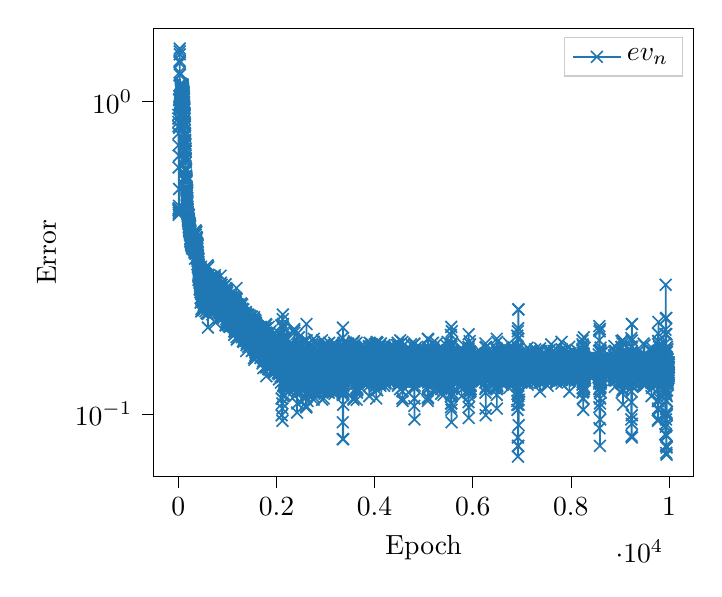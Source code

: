 % This file was created by tikzplotlib v0.9.8.
\begin{tikzpicture}

\definecolor{color0}{rgb}{0.122,0.467,0.706}

\begin{axis}[
legend cell align={left},
legend style={fill opacity=0.8, draw opacity=1, text opacity=1, draw=white!80!black},
log basis y={10},
tick align=outside,
tick pos=left,
x grid style={white!69.02!black},
xlabel={Epoch},
xmin=-499.95, xmax=10498.95,
xtick style={color=black},
y grid style={white!69.02!black},
ylabel={Error},
ymin=0.063, ymax=1.718,
ymode=log,
ytick style={color=black},
ytick={0.001,0.01,0.1,1,10,100},
yticklabels={
  \(\displaystyle {10^{-3}}\),
  \(\displaystyle {10^{-2}}\),
  \(\displaystyle {10^{-1}}\),
  \(\displaystyle {10^{0}}\),
  \(\displaystyle {10^{1}}\),
  \(\displaystyle {10^{2}}\)
}
]
\addplot [semithick, color0, mark=x, mark size=3, mark options={solid}]
table {%
0 0.907
1 0.883
2 0.861
3 0.833
4 0.791
5 0.725
6 0.615
7 0.448
8 0.454
9 0.434
10 0.44
11 0.451
12 0.456
13 0.45
14 0.441
15 0.464
16 0.525
17 0.671
18 0.824
19 0.952
20 1.013
21 1.016
22 1.017
23 1.01
24 1.042
25 1.126
26 1.24
27 1.352
28 1.448
29 1.478
30 1.417
31 1.331
32 1.219
33 1.118
34 1.038
35 0.979
36 0.967
37 0.957
38 0.97
39 0.983
40 0.994
41 0.994
42 0.976
43 0.944
44 0.916
45 0.911
46 0.917
47 0.918
48 0.963
49 1.008
50 1.049
51 1.098
52 1.121
53 1.141
54 1.139
55 1.124
56 1.101
57 1.08
58 1.083
59 1.092
60 1.108
61 1.104
62 1.121
63 1.122
64 1.108
65 1.095
66 1.07
67 1.064
68 1.057
69 1.061
70 1.078
71 1.076
72 1.094
73 1.117
74 1.111
75 1.108
76 1.114
77 1.117
78 1.104
79 1.117
80 1.123
81 1.13
82 1.127
83 1.134
84 1.134
85 1.129
86 1.125
87 1.121
88 1.097
89 1.095
90 1.112
91 1.101
92 1.105
93 1.095
94 1.096
95 1.093
96 1.075
97 1.084
98 1.075
99 1.077
100 1.07
101 1.064
102 1.07
103 1.068
104 1.058
105 1.056
106 1.049
107 1.042
108 1.034
109 1.03
110 1.023
111 1.028
112 1.018
113 1.014
114 0.999
115 0.991
116 0.977
117 0.967
118 0.961
119 0.955
120 0.951
121 0.942
122 0.92
123 0.918
124 0.913
125 0.909
126 0.907
127 0.9
128 0.881
129 0.859
130 0.85
131 0.841
132 0.844
133 0.83
134 0.809
135 0.79
136 0.791
137 0.777
138 0.755
139 0.746
140 0.733
141 0.734
142 0.725
143 0.709
144 0.696
145 0.705
146 0.692
147 0.693
148 0.671
149 0.66
150 0.654
151 0.651
152 0.638
153 0.612
154 0.605
155 0.608
156 0.598
157 0.575
158 0.57
159 0.572
160 0.58
161 0.571
162 0.565
163 0.552
164 0.557
165 0.564
166 0.558
167 0.533
168 0.528
169 0.523
170 0.522
171 0.503
172 0.499
173 0.506
174 0.517
175 0.516
176 0.51
177 0.518
178 0.523
179 0.511
180 0.491
181 0.491
182 0.482
183 0.481
184 0.474
185 0.454
186 0.45
187 0.461
188 0.453
189 0.438
190 0.436
191 0.441
192 0.438
193 0.436
194 0.431
195 0.43
196 0.435
197 0.425
198 0.415
199 0.421
200 0.429
201 0.436
202 0.419
203 0.42
204 0.432
205 0.418
206 0.407
207 0.423
208 0.432
209 0.418
210 0.42
211 0.434
212 0.412
213 0.407
214 0.42
215 0.412
216 0.395
217 0.398
218 0.414
219 0.395
220 0.387
221 0.405
222 0.396
223 0.388
224 0.399
225 0.409
226 0.407
227 0.392
228 0.391
229 0.401
230 0.384
231 0.382
232 0.4
233 0.407
234 0.401
235 0.398
236 0.405
237 0.398
238 0.385
239 0.379
240 0.377
241 0.374
242 0.382
243 0.386
244 0.387
245 0.382
246 0.376
247 0.364
248 0.362
249 0.357
250 0.356
251 0.375
252 0.375
253 0.361
254 0.376
255 0.37
256 0.353
257 0.366
258 0.361
259 0.348
260 0.37
261 0.366
262 0.358
263 0.365
264 0.371
265 0.355
266 0.357
267 0.363
268 0.355
269 0.348
270 0.362
271 0.356
272 0.351
273 0.372
274 0.349
275 0.345
276 0.36
277 0.344
278 0.348
279 0.37
280 0.341
281 0.349
282 0.356
283 0.339
284 0.346
285 0.362
286 0.345
287 0.354
288 0.368
289 0.35
290 0.359
291 0.363
292 0.345
293 0.358
294 0.354
295 0.339
296 0.36
297 0.348
298 0.348
299 0.368
300 0.357
301 0.346
302 0.349
303 0.34
304 0.337
305 0.351
306 0.357
307 0.356
308 0.359
309 0.363
310 0.343
311 0.343
312 0.347
313 0.338
314 0.351
315 0.349
316 0.352
317 0.356
318 0.339
319 0.337
320 0.339
321 0.339
322 0.345
323 0.357
324 0.352
325 0.355
326 0.351
327 0.346
328 0.346
329 0.342
330 0.334
331 0.335
332 0.329
333 0.341
334 0.333
335 0.335
336 0.338
337 0.345
338 0.342
339 0.348
340 0.327
341 0.348
342 0.314
343 0.35
344 0.328
345 0.35
346 0.363
347 0.349
348 0.387
349 0.342
350 0.35
351 0.359
352 0.326
353 0.383
354 0.363
355 0.337
356 0.375
357 0.347
358 0.333
359 0.384
360 0.359
361 0.359
362 0.384
363 0.341
364 0.333
365 0.368
366 0.347
367 0.34
368 0.382
369 0.353
370 0.33
371 0.353
372 0.349
373 0.316
374 0.337
375 0.363
376 0.337
377 0.335
378 0.367
379 0.331
380 0.317
381 0.344
382 0.34
383 0.319
384 0.332
385 0.352
386 0.331
387 0.328
388 0.338
389 0.322
390 0.302
391 0.313
392 0.322
393 0.309
394 0.319
395 0.349
396 0.346
397 0.322
398 0.321
399 0.329
400 0.312
401 0.3
402 0.313
403 0.316
404 0.295
405 0.296
406 0.3
407 0.275
408 0.279
409 0.303
410 0.307
411 0.3
412 0.313
413 0.294
414 0.269
415 0.278
416 0.297
417 0.285
418 0.282
419 0.293
420 0.288
421 0.278
422 0.278
423 0.278
424 0.268
425 0.277
426 0.281
427 0.281
428 0.284
429 0.285
430 0.281
431 0.281
432 0.279
433 0.271
434 0.287
435 0.274
436 0.262
437 0.272
438 0.264
439 0.251
440 0.265
441 0.251
442 0.25
443 0.259
444 0.25
445 0.265
446 0.264
447 0.266
448 0.279
449 0.293
450 0.271
451 0.268
452 0.256
453 0.227
454 0.254
455 0.235
456 0.245
457 0.264
458 0.25
459 0.268
460 0.274
461 0.27
462 0.296
463 0.288
464 0.267
465 0.284
466 0.242
467 0.256
468 0.246
469 0.213
470 0.266
471 0.236
472 0.25
473 0.268
474 0.216
475 0.249
476 0.268
477 0.251
478 0.269
479 0.273
480 0.241
481 0.252
482 0.273
483 0.254
484 0.269
485 0.262
486 0.218
487 0.266
488 0.235
489 0.235
490 0.278
491 0.244
492 0.281
493 0.25
494 0.239
495 0.25
496 0.236
497 0.232
498 0.258
499 0.229
500 0.256
501 0.267
502 0.217
503 0.254
504 0.237
505 0.215
506 0.254
507 0.267
508 0.244
509 0.269
510 0.245
511 0.215
512 0.242
513 0.241
514 0.222
515 0.236
516 0.244
517 0.244
518 0.252
519 0.253
520 0.242
521 0.248
522 0.247
523 0.244
524 0.247
525 0.246
526 0.24
527 0.25
528 0.255
529 0.25
530 0.26
531 0.256
532 0.254
533 0.264
534 0.225
535 0.27
536 0.246
537 0.265
538 0.281
539 0.245
540 0.248
541 0.238
542 0.222
543 0.263
544 0.251
545 0.249
546 0.248
547 0.229
548 0.248
549 0.253
550 0.223
551 0.261
552 0.213
553 0.23
554 0.247
555 0.226
556 0.252
557 0.252
558 0.247
559 0.267
560 0.243
561 0.252
562 0.267
563 0.255
564 0.275
565 0.264
566 0.257
567 0.267
568 0.26
569 0.243
570 0.265
571 0.228
572 0.246
573 0.256
574 0.241
575 0.257
576 0.21
577 0.243
578 0.221
579 0.257
580 0.26
581 0.227
582 0.243
583 0.23
584 0.233
585 0.267
586 0.235
587 0.269
588 0.221
589 0.235
590 0.257
591 0.23
592 0.299
593 0.229
594 0.271
595 0.278
596 0.219
597 0.299
598 0.24
599 0.233
600 0.277
601 0.209
602 0.24
603 0.255
604 0.189
605 0.269
606 0.237
607 0.218
608 0.278
609 0.231
610 0.257
611 0.295
612 0.249
613 0.238
614 0.255
615 0.245
616 0.264
617 0.279
618 0.262
619 0.255
620 0.256
621 0.25
622 0.25
623 0.26
624 0.253
625 0.256
626 0.242
627 0.245
628 0.25
629 0.229
630 0.231
631 0.248
632 0.249
633 0.247
634 0.254
635 0.237
636 0.225
637 0.244
638 0.262
639 0.264
640 0.271
641 0.249
642 0.226
643 0.252
644 0.273
645 0.241
646 0.269
647 0.24
648 0.223
649 0.266
650 0.243
651 0.255
652 0.257
653 0.236
654 0.222
655 0.253
656 0.241
657 0.255
658 0.259
659 0.231
660 0.243
661 0.241
662 0.249
663 0.24
664 0.235
665 0.252
666 0.259
667 0.227
668 0.266
669 0.236
670 0.24
671 0.267
672 0.228
673 0.253
674 0.245
675 0.214
676 0.267
677 0.258
678 0.275
679 0.27
680 0.229
681 0.225
682 0.233
683 0.262
684 0.254
685 0.258
686 0.267
687 0.226
688 0.237
689 0.214
690 0.24
691 0.261
692 0.238
693 0.264
694 0.208
695 0.23
696 0.229
697 0.24
698 0.262
699 0.238
700 0.25
701 0.235
702 0.227
703 0.241
704 0.242
705 0.221
706 0.243
707 0.221
708 0.246
709 0.245
710 0.225
711 0.268
712 0.242
713 0.271
714 0.263
715 0.236
716 0.252
717 0.242
718 0.234
719 0.253
720 0.229
721 0.248
722 0.24
723 0.238
724 0.263
725 0.233
726 0.265
727 0.233
728 0.228
729 0.254
730 0.23
731 0.249
732 0.246
733 0.232
734 0.242
735 0.229
736 0.232
737 0.256
738 0.241
739 0.245
740 0.248
741 0.218
742 0.274
743 0.216
744 0.278
745 0.248
746 0.232
747 0.266
748 0.213
749 0.271
750 0.268
751 0.24
752 0.27
753 0.222
754 0.22
755 0.252
756 0.219
757 0.244
758 0.248
759 0.196
760 0.231
761 0.223
762 0.225
763 0.263
764 0.256
765 0.232
766 0.264
767 0.234
768 0.219
769 0.259
770 0.24
771 0.254
772 0.263
773 0.25
774 0.238
775 0.248
776 0.229
777 0.241
778 0.237
779 0.215
780 0.237
781 0.251
782 0.219
783 0.232
784 0.242
785 0.219
786 0.24
787 0.244
788 0.215
789 0.235
790 0.232
791 0.234
792 0.256
793 0.238
794 0.227
795 0.23
796 0.243
797 0.25
798 0.246
799 0.23
800 0.229
801 0.224
802 0.242
803 0.235
804 0.227
805 0.256
806 0.233
807 0.243
808 0.256
809 0.221
810 0.243
811 0.219
812 0.228
813 0.233
814 0.212
815 0.236
816 0.218
817 0.217
818 0.231
819 0.23
820 0.252
821 0.243
822 0.23
823 0.253
824 0.243
825 0.254
826 0.244
827 0.202
828 0.255
829 0.221
830 0.249
831 0.23
832 0.213
833 0.247
834 0.215
835 0.238
836 0.22
837 0.224
838 0.252
839 0.225
840 0.224
841 0.226
842 0.223
843 0.249
844 0.237
845 0.22
846 0.227
847 0.228
848 0.245
849 0.254
850 0.21
851 0.225
852 0.226
853 0.242
854 0.25
855 0.22
856 0.217
857 0.237
858 0.214
859 0.235
860 0.242
861 0.222
862 0.277
863 0.222
864 0.235
865 0.23
866 0.227
867 0.263
868 0.237
869 0.235
870 0.244
871 0.22
872 0.251
873 0.227
874 0.232
875 0.236
876 0.222
877 0.234
878 0.234
879 0.222
880 0.248
881 0.234
882 0.206
883 0.231
884 0.225
885 0.259
886 0.229
887 0.228
888 0.24
889 0.231
890 0.237
891 0.233
892 0.234
893 0.235
894 0.235
895 0.238
896 0.226
897 0.254
898 0.221
899 0.248
900 0.203
901 0.221
902 0.237
903 0.211
904 0.226
905 0.202
906 0.234
907 0.244
908 0.225
909 0.227
910 0.237
911 0.222
912 0.238
913 0.232
914 0.225
915 0.239
916 0.226
917 0.239
918 0.229
919 0.24
920 0.255
921 0.215
922 0.239
923 0.214
924 0.242
925 0.236
926 0.216
927 0.218
928 0.215
929 0.217
930 0.228
931 0.226
932 0.243
933 0.228
934 0.219
935 0.206
936 0.248
937 0.234
938 0.245
939 0.236
940 0.225
941 0.241
942 0.218
943 0.24
944 0.236
945 0.217
946 0.233
947 0.22
948 0.235
949 0.22
950 0.222
951 0.245
952 0.231
953 0.23
954 0.215
955 0.23
956 0.241
957 0.234
958 0.223
959 0.224
960 0.218
961 0.252
962 0.214
963 0.26
964 0.192
965 0.245
966 0.193
967 0.229
968 0.226
969 0.207
970 0.23
971 0.197
972 0.227
973 0.201
974 0.228
975 0.23
976 0.222
977 0.237
978 0.214
979 0.231
980 0.245
981 0.215
982 0.226
983 0.214
984 0.22
985 0.222
986 0.226
987 0.222
988 0.239
989 0.223
990 0.245
991 0.22
992 0.235
993 0.251
994 0.222
995 0.244
996 0.196
997 0.249
998 0.216
999 0.21
1000 0.238
1001 0.203
1002 0.225
1003 0.226
1004 0.193
1005 0.226
1006 0.207
1007 0.193
1008 0.221
1009 0.204
1010 0.232
1011 0.2
1012 0.207
1013 0.229
1014 0.207
1015 0.231
1016 0.216
1017 0.198
1018 0.221
1019 0.214
1020 0.23
1021 0.229
1022 0.208
1023 0.228
1024 0.221
1025 0.224
1026 0.228
1027 0.208
1028 0.204
1029 0.24
1030 0.191
1031 0.225
1032 0.216
1033 0.218
1034 0.237
1035 0.194
1036 0.211
1037 0.205
1038 0.231
1039 0.228
1040 0.202
1041 0.236
1042 0.222
1043 0.216
1044 0.227
1045 0.209
1046 0.238
1047 0.2
1048 0.217
1049 0.218
1050 0.19
1051 0.211
1052 0.209
1053 0.234
1054 0.23
1055 0.204
1056 0.209
1057 0.219
1058 0.22
1059 0.234
1060 0.229
1061 0.207
1062 0.215
1063 0.207
1064 0.215
1065 0.233
1066 0.218
1067 0.219
1068 0.229
1069 0.214
1070 0.226
1071 0.214
1072 0.214
1073 0.223
1074 0.196
1075 0.214
1076 0.213
1077 0.216
1078 0.233
1079 0.196
1080 0.232
1081 0.206
1082 0.219
1083 0.227
1084 0.202
1085 0.231
1086 0.192
1087 0.226
1088 0.204
1089 0.204
1090 0.209
1091 0.199
1092 0.222
1093 0.199
1094 0.235
1095 0.207
1096 0.207
1097 0.222
1098 0.21
1099 0.216
1100 0.209
1101 0.219
1102 0.218
1103 0.216
1104 0.225
1105 0.217
1106 0.216
1107 0.22
1108 0.207
1109 0.232
1110 0.213
1111 0.214
1112 0.213
1113 0.193
1114 0.227
1115 0.191
1116 0.229
1117 0.214
1118 0.231
1119 0.218
1120 0.202
1121 0.223
1122 0.204
1123 0.222
1124 0.204
1125 0.209
1126 0.219
1127 0.19
1128 0.231
1129 0.205
1130 0.238
1131 0.222
1132 0.203
1133 0.232
1134 0.203
1135 0.23
1136 0.212
1137 0.197
1138 0.212
1139 0.179
1140 0.215
1141 0.214
1142 0.184
1143 0.221
1144 0.194
1145 0.198
1146 0.223
1147 0.189
1148 0.211
1149 0.207
1150 0.183
1151 0.236
1152 0.199
1153 0.215
1154 0.202
1155 0.187
1156 0.23
1157 0.206
1158 0.204
1159 0.226
1160 0.194
1161 0.217
1162 0.214
1163 0.188
1164 0.233
1165 0.213
1166 0.187
1167 0.226
1168 0.202
1169 0.228
1170 0.228
1171 0.189
1172 0.227
1173 0.212
1174 0.207
1175 0.217
1176 0.194
1177 0.187
1178 0.209
1179 0.189
1180 0.204
1181 0.223
1182 0.205
1183 0.217
1184 0.219
1185 0.196
1186 0.253
1187 0.204
1188 0.176
1189 0.221
1190 0.193
1191 0.233
1192 0.213
1193 0.173
1194 0.218
1195 0.209
1196 0.194
1197 0.224
1198 0.183
1199 0.185
1200 0.208
1201 0.204
1202 0.207
1203 0.221
1204 0.193
1205 0.206
1206 0.224
1207 0.208
1208 0.222
1209 0.212
1210 0.191
1211 0.213
1212 0.208
1213 0.199
1214 0.203
1215 0.197
1216 0.192
1217 0.203
1218 0.207
1219 0.202
1220 0.224
1221 0.209
1222 0.198
1223 0.203
1224 0.186
1225 0.211
1226 0.213
1227 0.195
1228 0.194
1229 0.211
1230 0.208
1231 0.202
1232 0.2
1233 0.2
1234 0.205
1235 0.204
1236 0.194
1237 0.192
1238 0.193
1239 0.201
1240 0.197
1241 0.207
1242 0.2
1243 0.193
1244 0.191
1245 0.206
1246 0.203
1247 0.205
1248 0.213
1249 0.196
1250 0.204
1251 0.206
1252 0.2
1253 0.199
1254 0.208
1255 0.205
1256 0.191
1257 0.198
1258 0.219
1259 0.217
1260 0.204
1261 0.196
1262 0.196
1263 0.215
1264 0.188
1265 0.212
1266 0.184
1267 0.209
1268 0.21
1269 0.2
1270 0.201
1271 0.208
1272 0.197
1273 0.211
1274 0.199
1275 0.214
1276 0.226
1277 0.2
1278 0.206
1279 0.203
1280 0.199
1281 0.206
1282 0.195
1283 0.189
1284 0.185
1285 0.18
1286 0.188
1287 0.19
1288 0.196
1289 0.193
1290 0.186
1291 0.179
1292 0.187
1293 0.211
1294 0.186
1295 0.176
1296 0.185
1297 0.193
1298 0.213
1299 0.21
1300 0.203
1301 0.224
1302 0.209
1303 0.217
1304 0.211
1305 0.185
1306 0.194
1307 0.18
1308 0.189
1309 0.2
1310 0.189
1311 0.199
1312 0.182
1313 0.208
1314 0.194
1315 0.205
1316 0.207
1317 0.179
1318 0.208
1319 0.171
1320 0.199
1321 0.195
1322 0.186
1323 0.199
1324 0.194
1325 0.199
1326 0.216
1327 0.192
1328 0.2
1329 0.207
1330 0.17
1331 0.21
1332 0.178
1333 0.202
1334 0.205
1335 0.177
1336 0.199
1337 0.174
1338 0.194
1339 0.192
1340 0.178
1341 0.192
1342 0.181
1343 0.189
1344 0.181
1345 0.187
1346 0.195
1347 0.182
1348 0.192
1349 0.192
1350 0.198
1351 0.204
1352 0.189
1353 0.185
1354 0.199
1355 0.201
1356 0.196
1357 0.197
1358 0.189
1359 0.202
1360 0.194
1361 0.198
1362 0.18
1363 0.188
1364 0.189
1365 0.179
1366 0.186
1367 0.188
1368 0.186
1369 0.19
1370 0.191
1371 0.192
1372 0.188
1373 0.199
1374 0.201
1375 0.188
1376 0.2
1377 0.197
1378 0.212
1379 0.179
1380 0.183
1381 0.2
1382 0.177
1383 0.209
1384 0.159
1385 0.197
1386 0.196
1387 0.181
1388 0.196
1389 0.171
1390 0.195
1391 0.192
1392 0.166
1393 0.207
1394 0.168
1395 0.195
1396 0.189
1397 0.181
1398 0.206
1399 0.177
1400 0.196
1401 0.18
1402 0.186
1403 0.201
1404 0.18
1405 0.195
1406 0.186
1407 0.184
1408 0.197
1409 0.189
1410 0.184
1411 0.196
1412 0.178
1413 0.178
1414 0.195
1415 0.172
1416 0.191
1417 0.177
1418 0.17
1419 0.208
1420 0.173
1421 0.197
1422 0.186
1423 0.173
1424 0.2
1425 0.164
1426 0.187
1427 0.194
1428 0.173
1429 0.195
1430 0.186
1431 0.178
1432 0.207
1433 0.172
1434 0.18
1435 0.189
1436 0.188
1437 0.188
1438 0.172
1439 0.183
1440 0.185
1441 0.177
1442 0.183
1443 0.19
1444 0.183
1445 0.182
1446 0.195
1447 0.175
1448 0.197
1449 0.18
1450 0.179
1451 0.187
1452 0.183
1453 0.2
1454 0.183
1455 0.185
1456 0.178
1457 0.173
1458 0.187
1459 0.2
1460 0.174
1461 0.187
1462 0.2
1463 0.185
1464 0.198
1465 0.183
1466 0.188
1467 0.206
1468 0.182
1469 0.184
1470 0.186
1471 0.168
1472 0.194
1473 0.185
1474 0.178
1475 0.185
1476 0.171
1477 0.192
1478 0.174
1479 0.182
1480 0.187
1481 0.176
1482 0.189
1483 0.18
1484 0.183
1485 0.186
1486 0.186
1487 0.195
1488 0.175
1489 0.182
1490 0.178
1491 0.182
1492 0.192
1493 0.185
1494 0.191
1495 0.177
1496 0.183
1497 0.188
1498 0.169
1499 0.205
1500 0.159
1501 0.182
1502 0.17
1503 0.182
1504 0.189
1505 0.172
1506 0.186
1507 0.195
1508 0.183
1509 0.179
1510 0.173
1511 0.173
1512 0.175
1513 0.175
1514 0.181
1515 0.168
1516 0.188
1517 0.175
1518 0.193
1519 0.183
1520 0.173
1521 0.169
1522 0.182
1523 0.176
1524 0.197
1525 0.177
1526 0.175
1527 0.189
1528 0.172
1529 0.195
1530 0.169
1531 0.183
1532 0.182
1533 0.176
1534 0.2
1535 0.161
1536 0.199
1537 0.172
1538 0.184
1539 0.177
1540 0.162
1541 0.196
1542 0.151
1543 0.204
1544 0.166
1545 0.187
1546 0.181
1547 0.165
1548 0.202
1549 0.177
1550 0.168
1551 0.173
1552 0.149
1553 0.179
1554 0.18
1555 0.161
1556 0.177
1557 0.166
1558 0.17
1559 0.189
1560 0.173
1561 0.186
1562 0.186
1563 0.166
1564 0.191
1565 0.198
1566 0.176
1567 0.19
1568 0.158
1569 0.187
1570 0.199
1571 0.154
1572 0.183
1573 0.164
1574 0.177
1575 0.196
1576 0.156
1577 0.175
1578 0.171
1579 0.162
1580 0.19
1581 0.181
1582 0.177
1583 0.18
1584 0.171
1585 0.195
1586 0.177
1587 0.166
1588 0.189
1589 0.166
1590 0.183
1591 0.19
1592 0.152
1593 0.176
1594 0.162
1595 0.167
1596 0.187
1597 0.182
1598 0.175
1599 0.186
1600 0.181
1601 0.179
1602 0.181
1603 0.185
1604 0.169
1605 0.166
1606 0.172
1607 0.169
1608 0.177
1609 0.174
1610 0.17
1611 0.172
1612 0.186
1613 0.18
1614 0.168
1615 0.177
1616 0.173
1617 0.164
1618 0.18
1619 0.178
1620 0.176
1621 0.182
1622 0.173
1623 0.179
1624 0.183
1625 0.168
1626 0.19
1627 0.156
1628 0.174
1629 0.169
1630 0.171
1631 0.182
1632 0.166
1633 0.167
1634 0.186
1635 0.173
1636 0.171
1637 0.176
1638 0.167
1639 0.178
1640 0.172
1641 0.18
1642 0.18
1643 0.167
1644 0.184
1645 0.165
1646 0.178
1647 0.179
1648 0.171
1649 0.179
1650 0.167
1651 0.18
1652 0.167
1653 0.164
1654 0.164
1655 0.17
1656 0.176
1657 0.172
1658 0.169
1659 0.167
1660 0.177
1661 0.164
1662 0.188
1663 0.161
1664 0.178
1665 0.162
1666 0.159
1667 0.183
1668 0.162
1669 0.179
1670 0.162
1671 0.174
1672 0.179
1673 0.151
1674 0.172
1675 0.176
1676 0.174
1677 0.175
1678 0.182
1679 0.178
1680 0.19
1681 0.171
1682 0.182
1683 0.174
1684 0.16
1685 0.163
1686 0.175
1687 0.157
1688 0.173
1689 0.164
1690 0.163
1691 0.185
1692 0.166
1693 0.188
1694 0.171
1695 0.163
1696 0.171
1697 0.16
1698 0.167
1699 0.153
1700 0.16
1701 0.162
1702 0.164
1703 0.171
1704 0.17
1705 0.165
1706 0.171
1707 0.175
1708 0.182
1709 0.174
1710 0.17
1711 0.16
1712 0.17
1713 0.175
1714 0.166
1715 0.181
1716 0.145
1717 0.186
1718 0.168
1719 0.178
1720 0.18
1721 0.153
1722 0.176
1723 0.169
1724 0.167
1725 0.177
1726 0.147
1727 0.173
1728 0.163
1729 0.162
1730 0.165
1731 0.14
1732 0.175
1733 0.16
1734 0.182
1735 0.186
1736 0.173
1737 0.181
1738 0.181
1739 0.157
1740 0.174
1741 0.148
1742 0.167
1743 0.162
1744 0.159
1745 0.173
1746 0.162
1747 0.16
1748 0.159
1749 0.15
1750 0.17
1751 0.166
1752 0.177
1753 0.16
1754 0.169
1755 0.189
1756 0.17
1757 0.157
1758 0.162
1759 0.15
1760 0.169
1761 0.152
1762 0.166
1763 0.185
1764 0.156
1765 0.17
1766 0.175
1767 0.18
1768 0.168
1769 0.154
1770 0.164
1771 0.161
1772 0.155
1773 0.154
1774 0.153
1775 0.161
1776 0.171
1777 0.165
1778 0.178
1779 0.162
1780 0.169
1781 0.17
1782 0.153
1783 0.182
1784 0.141
1785 0.187
1786 0.17
1787 0.188
1788 0.194
1789 0.159
1790 0.193
1791 0.148
1792 0.153
1793 0.158
1794 0.132
1795 0.164
1796 0.141
1797 0.16
1798 0.172
1799 0.153
1800 0.182
1801 0.161
1802 0.172
1803 0.176
1804 0.153
1805 0.15
1806 0.159
1807 0.159
1808 0.154
1809 0.164
1810 0.167
1811 0.164
1812 0.176
1813 0.154
1814 0.174
1815 0.152
1816 0.148
1817 0.166
1818 0.158
1819 0.177
1820 0.158
1821 0.154
1822 0.176
1823 0.171
1824 0.17
1825 0.168
1826 0.167
1827 0.17
1828 0.169
1829 0.155
1830 0.162
1831 0.165
1832 0.153
1833 0.153
1834 0.157
1835 0.153
1836 0.139
1837 0.164
1838 0.15
1839 0.173
1840 0.155
1841 0.155
1842 0.19
1843 0.145
1844 0.18
1845 0.141
1846 0.162
1847 0.173
1848 0.139
1849 0.165
1850 0.155
1851 0.153
1852 0.173
1853 0.145
1854 0.181
1855 0.165
1856 0.141
1857 0.173
1858 0.155
1859 0.155
1860 0.159
1861 0.148
1862 0.167
1863 0.152
1864 0.152
1865 0.165
1866 0.153
1867 0.154
1868 0.154
1869 0.148
1870 0.165
1871 0.143
1872 0.161
1873 0.174
1874 0.156
1875 0.175
1876 0.153
1877 0.159
1878 0.184
1879 0.157
1880 0.177
1881 0.16
1882 0.158
1883 0.171
1884 0.143
1885 0.175
1886 0.17
1887 0.143
1888 0.161
1889 0.149
1890 0.161
1891 0.165
1892 0.152
1893 0.16
1894 0.151
1895 0.155
1896 0.169
1897 0.145
1898 0.157
1899 0.148
1900 0.151
1901 0.156
1902 0.148
1903 0.145
1904 0.158
1905 0.162
1906 0.159
1907 0.156
1908 0.158
1909 0.151
1910 0.163
1911 0.161
1912 0.157
1913 0.164
1914 0.162
1915 0.168
1916 0.164
1917 0.154
1918 0.156
1919 0.157
1920 0.153
1921 0.15
1922 0.166
1923 0.15
1924 0.151
1925 0.155
1926 0.163
1927 0.17
1928 0.157
1929 0.149
1930 0.164
1931 0.155
1932 0.16
1933 0.164
1934 0.138
1935 0.165
1936 0.159
1937 0.159
1938 0.147
1939 0.136
1940 0.157
1941 0.149
1942 0.174
1943 0.154
1944 0.164
1945 0.163
1946 0.153
1947 0.162
1948 0.161
1949 0.139
1950 0.149
1951 0.155
1952 0.174
1953 0.145
1954 0.136
1955 0.149
1956 0.144
1957 0.156
1958 0.155
1959 0.155
1960 0.156
1961 0.158
1962 0.165
1963 0.159
1964 0.157
1965 0.158
1966 0.151
1967 0.16
1968 0.166
1969 0.167
1970 0.153
1971 0.158
1972 0.162
1973 0.162
1974 0.169
1975 0.161
1976 0.153
1977 0.15
1978 0.149
1979 0.142
1980 0.139
1981 0.153
1982 0.146
1983 0.156
1984 0.137
1985 0.158
1986 0.138
1987 0.163
1988 0.137
1989 0.173
1990 0.149
1991 0.169
1992 0.156
1993 0.166
1994 0.145
1995 0.156
1996 0.153
1997 0.145
1998 0.155
1999 0.143
2000 0.16
2001 0.147
2002 0.143
2003 0.155
2004 0.143
2005 0.164
2006 0.151
2007 0.157
2008 0.167
2009 0.146
2010 0.165
2011 0.152
2012 0.177
2013 0.151
2014 0.158
2015 0.151
2016 0.144
2017 0.147
2018 0.14
2019 0.15
2020 0.151
2021 0.143
2022 0.16
2023 0.144
2024 0.156
2025 0.145
2026 0.152
2027 0.146
2028 0.151
2029 0.168
2030 0.135
2031 0.157
2032 0.151
2033 0.155
2034 0.161
2035 0.143
2036 0.157
2037 0.162
2038 0.148
2039 0.158
2040 0.136
2041 0.171
2042 0.148
2043 0.167
2044 0.176
2045 0.174
2046 0.172
2047 0.143
2048 0.168
2049 0.152
2050 0.14
2051 0.138
2052 0.129
2053 0.143
2054 0.147
2055 0.134
2056 0.14
2057 0.147
2058 0.153
2059 0.157
2060 0.167
2061 0.147
2062 0.148
2063 0.14
2064 0.14
2065 0.149
2066 0.14
2067 0.135
2068 0.145
2069 0.152
2070 0.156
2071 0.147
2072 0.148
2073 0.153
2074 0.16
2075 0.153
2076 0.154
2077 0.147
2078 0.167
2079 0.158
2080 0.144
2081 0.153
2082 0.151
2083 0.158
2084 0.147
2085 0.142
2086 0.156
2087 0.136
2088 0.168
2089 0.145
2090 0.179
2091 0.132
2092 0.169
2093 0.126
2094 0.157
2095 0.137
2096 0.139
2097 0.167
2098 0.138
2099 0.192
2100 0.153
2101 0.163
2102 0.165
2103 0.132
2104 0.158
2105 0.099
2106 0.14
2107 0.137
2108 0.112
2109 0.144
2110 0.112
2111 0.155
2112 0.142
2113 0.138
2114 0.172
2115 0.148
2116 0.137
2117 0.144
2118 0.131
2119 0.147
2120 0.108
2121 0.104
2122 0.132
2123 0.095
2124 0.142
2125 0.135
2126 0.136
2127 0.19
2128 0.166
2129 0.201
2130 0.208
2131 0.177
2132 0.194
2133 0.166
2134 0.151
2135 0.162
2136 0.123
2137 0.142
2138 0.134
2139 0.114
2140 0.151
2141 0.164
2142 0.156
2143 0.188
2144 0.165
2145 0.173
2146 0.176
2147 0.141
2148 0.159
2149 0.142
2150 0.133
2151 0.163
2152 0.124
2153 0.147
2154 0.148
2155 0.127
2156 0.164
2157 0.141
2158 0.125
2159 0.16
2160 0.14
2161 0.133
2162 0.158
2163 0.123
2164 0.151
2165 0.149
2166 0.115
2167 0.15
2168 0.138
2169 0.136
2170 0.161
2171 0.135
2172 0.136
2173 0.158
2174 0.133
2175 0.144
2176 0.155
2177 0.14
2178 0.164
2179 0.149
2180 0.143
2181 0.171
2182 0.137
2183 0.134
2184 0.14
2185 0.123
2186 0.141
2187 0.142
2188 0.119
2189 0.156
2190 0.148
2191 0.134
2192 0.162
2193 0.15
2194 0.142
2195 0.174
2196 0.142
2197 0.138
2198 0.16
2199 0.14
2200 0.14
2201 0.154
2202 0.139
2203 0.148
2204 0.147
2205 0.151
2206 0.156
2207 0.151
2208 0.143
2209 0.151
2210 0.155
2211 0.147
2212 0.143
2213 0.151
2214 0.146
2215 0.156
2216 0.16
2217 0.144
2218 0.142
2219 0.147
2220 0.153
2221 0.15
2222 0.145
2223 0.149
2224 0.151
2225 0.145
2226 0.143
2227 0.152
2228 0.153
2229 0.146
2230 0.151
2231 0.152
2232 0.151
2233 0.154
2234 0.155
2235 0.148
2236 0.15
2237 0.157
2238 0.155
2239 0.147
2240 0.15
2241 0.165
2242 0.156
2243 0.144
2244 0.153
2245 0.162
2246 0.157
2247 0.142
2248 0.142
2249 0.155
2250 0.154
2251 0.153
2252 0.139
2253 0.148
2254 0.16
2255 0.146
2256 0.148
2257 0.151
2258 0.144
2259 0.146
2260 0.152
2261 0.149
2262 0.15
2263 0.149
2264 0.15
2265 0.15
2266 0.148
2267 0.152
2268 0.145
2269 0.142
2270 0.152
2271 0.145
2272 0.151
2273 0.141
2274 0.143
2275 0.154
2276 0.154
2277 0.147
2278 0.141
2279 0.147
2280 0.152
2281 0.151
2282 0.149
2283 0.148
2284 0.153
2285 0.153
2286 0.16
2287 0.146
2288 0.145
2289 0.151
2290 0.155
2291 0.148
2292 0.152
2293 0.148
2294 0.151
2295 0.155
2296 0.145
2297 0.161
2298 0.153
2299 0.144
2300 0.14
2301 0.142
2302 0.159
2303 0.152
2304 0.142
2305 0.147
2306 0.152
2307 0.147
2308 0.131
2309 0.138
2310 0.152
2311 0.158
2312 0.15
2313 0.155
2314 0.162
2315 0.152
2316 0.143
2317 0.149
2318 0.158
2319 0.143
2320 0.14
2321 0.139
2322 0.147
2323 0.15
2324 0.144
2325 0.144
2326 0.164
2327 0.157
2328 0.156
2329 0.14
2330 0.154
2331 0.144
2332 0.142
2333 0.142
2334 0.142
2335 0.151
2336 0.138
2337 0.143
2338 0.146
2339 0.149
2340 0.153
2341 0.151
2342 0.154
2343 0.16
2344 0.132
2345 0.157
2346 0.132
2347 0.147
2348 0.142
2349 0.125
2350 0.152
2351 0.121
2352 0.155
2353 0.146
2354 0.133
2355 0.139
2356 0.119
2357 0.141
2358 0.124
2359 0.123
2360 0.154
2361 0.15
2362 0.187
2363 0.164
2364 0.182
2365 0.185
2366 0.152
2367 0.15
2368 0.134
2369 0.15
2370 0.134
2371 0.114
2372 0.133
2373 0.122
2374 0.144
2375 0.133
2376 0.149
2377 0.165
2378 0.157
2379 0.148
2380 0.161
2381 0.157
2382 0.14
2383 0.145
2384 0.147
2385 0.151
2386 0.141
2387 0.141
2388 0.141
2389 0.144
2390 0.153
2391 0.156
2392 0.151
2393 0.157
2394 0.155
2395 0.152
2396 0.151
2397 0.155
2398 0.149
2399 0.14
2400 0.141
2401 0.145
2402 0.144
2403 0.142
2404 0.14
2405 0.148
2406 0.151
2407 0.14
2408 0.151
2409 0.134
2410 0.15
2411 0.135
2412 0.144
2413 0.157
2414 0.14
2415 0.158
2416 0.128
2417 0.18
2418 0.116
2419 0.143
2420 0.101
2421 0.128
2422 0.136
2423 0.118
2424 0.143
2425 0.108
2426 0.141
2427 0.144
2428 0.128
2429 0.144
2430 0.124
2431 0.157
2432 0.149
2433 0.134
2434 0.146
2435 0.119
2436 0.138
2437 0.143
2438 0.137
2439 0.136
2440 0.132
2441 0.146
2442 0.153
2443 0.141
2444 0.148
2445 0.15
2446 0.141
2447 0.141
2448 0.134
2449 0.138
2450 0.136
2451 0.143
2452 0.153
2453 0.158
2454 0.157
2455 0.165
2456 0.166
2457 0.176
2458 0.164
2459 0.144
2460 0.157
2461 0.133
2462 0.131
2463 0.123
2464 0.121
2465 0.141
2466 0.125
2467 0.148
2468 0.135
2469 0.138
2470 0.152
2471 0.133
2472 0.159
2473 0.133
2474 0.143
2475 0.148
2476 0.137
2477 0.138
2478 0.138
2479 0.142
2480 0.168
2481 0.148
2482 0.156
2483 0.152
2484 0.141
2485 0.148
2486 0.144
2487 0.123
2488 0.137
2489 0.142
2490 0.134
2491 0.143
2492 0.134
2493 0.15
2494 0.147
2495 0.138
2496 0.151
2497 0.153
2498 0.146
2499 0.138
2500 0.137
2501 0.15
2502 0.148
2503 0.155
2504 0.152
2505 0.147
2506 0.168
2507 0.13
2508 0.15
2509 0.13
2510 0.132
2511 0.143
2512 0.132
2513 0.153
2514 0.12
2515 0.153
2516 0.141
2517 0.149
2518 0.143
2519 0.135
2520 0.154
2521 0.133
2522 0.139
2523 0.132
2524 0.145
2525 0.16
2526 0.148
2527 0.152
2528 0.162
2529 0.143
2530 0.151
2531 0.129
2532 0.152
2533 0.128
2534 0.142
2535 0.125
2536 0.136
2537 0.152
2538 0.133
2539 0.136
2540 0.148
2541 0.149
2542 0.149
2543 0.147
2544 0.146
2545 0.159
2546 0.138
2547 0.148
2548 0.155
2549 0.142
2550 0.141
2551 0.132
2552 0.146
2553 0.162
2554 0.137
2555 0.147
2556 0.14
2557 0.154
2558 0.137
2559 0.134
2560 0.139
2561 0.137
2562 0.129
2563 0.142
2564 0.144
2565 0.151
2566 0.142
2567 0.149
2568 0.156
2569 0.146
2570 0.143
2571 0.15
2572 0.143
2573 0.145
2574 0.144
2575 0.133
2576 0.157
2577 0.138
2578 0.148
2579 0.152
2580 0.128
2581 0.155
2582 0.112
2583 0.149
2584 0.112
2585 0.137
2586 0.129
2587 0.126
2588 0.152
2589 0.121
2590 0.172
2591 0.128
2592 0.127
2593 0.137
2594 0.113
2595 0.148
2596 0.126
2597 0.153
2598 0.164
2599 0.139
2600 0.171
2601 0.146
2602 0.155
2603 0.148
2604 0.105
2605 0.139
2606 0.106
2607 0.117
2608 0.127
2609 0.105
2610 0.161
2611 0.138
2612 0.147
2613 0.194
2614 0.152
2615 0.172
2616 0.138
2617 0.122
2618 0.137
2619 0.117
2620 0.125
2621 0.127
2622 0.127
2623 0.14
2624 0.149
2625 0.149
2626 0.153
2627 0.167
2628 0.133
2629 0.149
2630 0.13
2631 0.117
2632 0.14
2633 0.11
2634 0.132
2635 0.14
2636 0.125
2637 0.148
2638 0.139
2639 0.16
2640 0.152
2641 0.136
2642 0.142
2643 0.133
2644 0.138
2645 0.144
2646 0.123
2647 0.13
2648 0.153
2649 0.138
2650 0.158
2651 0.141
2652 0.14
2653 0.148
2654 0.127
2655 0.141
2656 0.136
2657 0.136
2658 0.142
2659 0.131
2660 0.137
2661 0.144
2662 0.144
2663 0.14
2664 0.139
2665 0.142
2666 0.14
2667 0.15
2668 0.144
2669 0.145
2670 0.137
2671 0.143
2672 0.146
2673 0.138
2674 0.136
2675 0.145
2676 0.139
2677 0.153
2678 0.141
2679 0.137
2680 0.141
2681 0.136
2682 0.149
2683 0.141
2684 0.129
2685 0.15
2686 0.137
2687 0.164
2688 0.139
2689 0.147
2690 0.151
2691 0.151
2692 0.159
2693 0.129
2694 0.133
2695 0.145
2696 0.144
2697 0.145
2698 0.134
2699 0.142
2700 0.148
2701 0.148
2702 0.15
2703 0.133
2704 0.143
2705 0.142
2706 0.145
2707 0.147
2708 0.136
2709 0.132
2710 0.148
2711 0.16
2712 0.155
2713 0.145
2714 0.144
2715 0.161
2716 0.155
2717 0.141
2718 0.135
2719 0.127
2720 0.138
2721 0.136
2722 0.141
2723 0.152
2724 0.14
2725 0.144
2726 0.146
2727 0.146
2728 0.153
2729 0.144
2730 0.145
2731 0.143
2732 0.136
2733 0.137
2734 0.141
2735 0.139
2736 0.147
2737 0.145
2738 0.149
2739 0.148
2740 0.147
2741 0.163
2742 0.141
2743 0.154
2744 0.15
2745 0.15
2746 0.155
2747 0.142
2748 0.146
2749 0.134
2750 0.132
2751 0.152
2752 0.125
2753 0.149
2754 0.129
2755 0.143
2756 0.138
2757 0.129
2758 0.151
2759 0.121
2760 0.174
2761 0.111
2762 0.17
2763 0.118
2764 0.141
2765 0.133
2766 0.116
2767 0.157
2768 0.12
2769 0.15
2770 0.119
2771 0.127
2772 0.15
2773 0.113
2774 0.148
2775 0.123
2776 0.139
2777 0.14
2778 0.128
2779 0.154
2780 0.133
2781 0.146
2782 0.15
2783 0.122
2784 0.144
2785 0.118
2786 0.136
2787 0.151
2788 0.132
2789 0.134
2790 0.145
2791 0.15
2792 0.162
2793 0.146
2794 0.142
2795 0.148
2796 0.141
2797 0.142
2798 0.132
2799 0.136
2800 0.15
2801 0.145
2802 0.146
2803 0.157
2804 0.152
2805 0.152
2806 0.147
2807 0.142
2808 0.143
2809 0.133
2810 0.136
2811 0.145
2812 0.132
2813 0.144
2814 0.139
2815 0.132
2816 0.16
2817 0.144
2818 0.144
2819 0.144
2820 0.134
2821 0.144
2822 0.137
2823 0.139
2824 0.154
2825 0.13
2826 0.16
2827 0.136
2828 0.148
2829 0.136
2830 0.147
2831 0.145
2832 0.137
2833 0.141
2834 0.145
2835 0.146
2836 0.143
2837 0.142
2838 0.144
2839 0.147
2840 0.145
2841 0.144
2842 0.137
2843 0.153
2844 0.152
2845 0.147
2846 0.143
2847 0.157
2848 0.143
2849 0.143
2850 0.149
2851 0.138
2852 0.14
2853 0.151
2854 0.145
2855 0.149
2856 0.138
2857 0.154
2858 0.144
2859 0.141
2860 0.149
2861 0.142
2862 0.144
2863 0.139
2864 0.142
2865 0.15
2866 0.138
2867 0.144
2868 0.132
2869 0.149
2870 0.136
2871 0.141
2872 0.151
2873 0.146
2874 0.156
2875 0.13
2876 0.153
2877 0.138
2878 0.153
2879 0.129
2880 0.15
2881 0.14
2882 0.143
2883 0.147
2884 0.133
2885 0.143
2886 0.134
2887 0.143
2888 0.145
2889 0.138
2890 0.143
2891 0.149
2892 0.143
2893 0.149
2894 0.138
2895 0.15
2896 0.132
2897 0.151
2898 0.141
2899 0.153
2900 0.145
2901 0.148
2902 0.154
2903 0.143
2904 0.143
2905 0.152
2906 0.136
2907 0.15
2908 0.149
2909 0.151
2910 0.145
2911 0.137
2912 0.154
2913 0.14
2914 0.138
2915 0.135
2916 0.15
2917 0.141
2918 0.133
2919 0.141
2920 0.147
2921 0.145
2922 0.145
2923 0.14
2924 0.145
2925 0.15
2926 0.134
2927 0.172
2928 0.138
2929 0.156
2930 0.118
2931 0.163
2932 0.111
2933 0.146
2934 0.122
2935 0.149
2936 0.136
2937 0.151
2938 0.156
2939 0.132
2940 0.141
2941 0.141
2942 0.129
2943 0.133
2944 0.118
2945 0.145
2946 0.125
2947 0.139
2948 0.149
2949 0.142
2950 0.166
2951 0.131
2952 0.163
2953 0.12
2954 0.131
2955 0.13
2956 0.12
2957 0.155
2958 0.119
2959 0.151
2960 0.12
2961 0.138
2962 0.128
2963 0.112
2964 0.139
2965 0.125
2966 0.143
2967 0.119
2968 0.148
2969 0.154
2970 0.144
2971 0.159
2972 0.151
2973 0.147
2974 0.153
2975 0.14
2976 0.141
2977 0.134
2978 0.127
2979 0.132
2980 0.141
2981 0.135
2982 0.144
2983 0.13
2984 0.166
2985 0.144
2986 0.143
2987 0.141
2988 0.143
2989 0.151
2990 0.135
2991 0.141
2992 0.143
2993 0.144
2994 0.132
2995 0.145
2996 0.158
2997 0.143
2998 0.154
2999 0.136
3000 0.147
3001 0.137
3002 0.145
3003 0.148
3004 0.136
3005 0.139
3006 0.134
3007 0.145
3008 0.148
3009 0.135
3010 0.143
3011 0.141
3012 0.145
3013 0.148
3014 0.132
3015 0.148
3016 0.13
3017 0.155
3018 0.141
3019 0.151
3020 0.13
3021 0.155
3022 0.143
3023 0.136
3024 0.135
3025 0.14
3026 0.153
3027 0.124
3028 0.151
3029 0.135
3030 0.133
3031 0.133
3032 0.135
3033 0.167
3034 0.119
3035 0.156
3036 0.123
3037 0.151
3038 0.118
3039 0.127
3040 0.146
3041 0.123
3042 0.143
3043 0.125
3044 0.159
3045 0.137
3046 0.147
3047 0.141
3048 0.155
3049 0.154
3050 0.132
3051 0.146
3052 0.151
3053 0.141
3054 0.141
3055 0.137
3056 0.151
3057 0.132
3058 0.143
3059 0.138
3060 0.149
3061 0.142
3062 0.13
3063 0.156
3064 0.152
3065 0.153
3066 0.117
3067 0.142
3068 0.146
3069 0.151
3070 0.146
3071 0.126
3072 0.163
3073 0.139
3074 0.169
3075 0.142
3076 0.154
3077 0.147
3078 0.142
3079 0.154
3080 0.126
3081 0.145
3082 0.127
3083 0.131
3084 0.141
3085 0.119
3086 0.144
3087 0.138
3088 0.147
3089 0.131
3090 0.158
3091 0.155
3092 0.145
3093 0.158
3094 0.143
3095 0.156
3096 0.138
3097 0.143
3098 0.143
3099 0.134
3100 0.143
3101 0.135
3102 0.146
3103 0.136
3104 0.144
3105 0.145
3106 0.152
3107 0.148
3108 0.143
3109 0.138
3110 0.15
3111 0.135
3112 0.138
3113 0.137
3114 0.139
3115 0.149
3116 0.147
3117 0.152
3118 0.152
3119 0.156
3120 0.153
3121 0.141
3122 0.16
3123 0.146
3124 0.147
3125 0.135
3126 0.156
3127 0.147
3128 0.135
3129 0.147
3130 0.145
3131 0.162
3132 0.132
3133 0.143
3134 0.142
3135 0.139
3136 0.148
3137 0.135
3138 0.143
3139 0.148
3140 0.144
3141 0.148
3142 0.127
3143 0.157
3144 0.117
3145 0.15
3146 0.127
3147 0.147
3148 0.126
3149 0.14
3150 0.154
3151 0.132
3152 0.158
3153 0.134
3154 0.157
3155 0.138
3156 0.14
3157 0.153
3158 0.139
3159 0.155
3160 0.118
3161 0.155
3162 0.123
3163 0.145
3164 0.124
3165 0.148
3166 0.145
3167 0.133
3168 0.146
3169 0.129
3170 0.147
3171 0.132
3172 0.131
3173 0.15
3174 0.136
3175 0.154
3176 0.12
3177 0.169
3178 0.137
3179 0.151
3180 0.136
3181 0.138
3182 0.151
3183 0.116
3184 0.149
3185 0.132
3186 0.142
3187 0.138
3188 0.136
3189 0.165
3190 0.126
3191 0.153
3192 0.138
3193 0.149
3194 0.149
3195 0.132
3196 0.165
3197 0.128
3198 0.137
3199 0.147
3200 0.118
3201 0.142
3202 0.124
3203 0.156
3204 0.138
3205 0.133
3206 0.145
3207 0.134
3208 0.145
3209 0.14
3210 0.124
3211 0.143
3212 0.139
3213 0.138
3214 0.137
3215 0.135
3216 0.154
3217 0.155
3218 0.143
3219 0.152
3220 0.151
3221 0.15
3222 0.145
3223 0.131
3224 0.153
3225 0.14
3226 0.146
3227 0.136
3228 0.136
3229 0.144
3230 0.146
3231 0.141
3232 0.153
3233 0.148
3234 0.139
3235 0.143
3236 0.146
3237 0.154
3238 0.136
3239 0.143
3240 0.141
3241 0.138
3242 0.149
3243 0.136
3244 0.139
3245 0.156
3246 0.137
3247 0.154
3248 0.135
3249 0.152
3250 0.132
3251 0.151
3252 0.14
3253 0.141
3254 0.14
3255 0.137
3256 0.152
3257 0.143
3258 0.141
3259 0.15
3260 0.144
3261 0.16
3262 0.146
3263 0.14
3264 0.14
3265 0.146
3266 0.143
3267 0.145
3268 0.144
3269 0.14
3270 0.15
3271 0.151
3272 0.14
3273 0.145
3274 0.146
3275 0.149
3276 0.147
3277 0.147
3278 0.143
3279 0.143
3280 0.147
3281 0.149
3282 0.141
3283 0.146
3284 0.144
3285 0.15
3286 0.148
3287 0.14
3288 0.148
3289 0.147
3290 0.146
3291 0.15
3292 0.147
3293 0.144
3294 0.144
3295 0.147
3296 0.15
3297 0.141
3298 0.145
3299 0.144
3300 0.156
3301 0.145
3302 0.136
3303 0.149
3304 0.148
3305 0.152
3306 0.136
3307 0.151
3308 0.144
3309 0.152
3310 0.14
3311 0.137
3312 0.137
3313 0.159
3314 0.16
3315 0.139
3316 0.152
3317 0.152
3318 0.15
3319 0.155
3320 0.152
3321 0.149
3322 0.149
3323 0.149
3324 0.143
3325 0.133
3326 0.145
3327 0.139
3328 0.139
3329 0.136
3330 0.156
3331 0.138
3332 0.153
3333 0.15
3334 0.162
3335 0.141
3336 0.145
3337 0.141
3338 0.138
3339 0.145
3340 0.129
3341 0.144
3342 0.14
3343 0.149
3344 0.129
3345 0.164
3346 0.121
3347 0.166
3348 0.116
3349 0.175
3350 0.083
3351 0.149
3352 0.094
3353 0.135
3354 0.115
3355 0.138
3356 0.189
3357 0.119
3358 0.152
3359 0.116
3360 0.107
3361 0.123
3362 0.083
3363 0.12
3364 0.117
3365 0.127
3366 0.139
3367 0.128
3368 0.15
3369 0.169
3370 0.151
3371 0.165
3372 0.139
3373 0.13
3374 0.134
3375 0.13
3376 0.137
3377 0.137
3378 0.131
3379 0.148
3380 0.154
3381 0.139
3382 0.137
3383 0.134
3384 0.139
3385 0.149
3386 0.13
3387 0.15
3388 0.144
3389 0.128
3390 0.145
3391 0.15
3392 0.138
3393 0.152
3394 0.155
3395 0.137
3396 0.161
3397 0.146
3398 0.132
3399 0.142
3400 0.135
3401 0.151
3402 0.144
3403 0.133
3404 0.146
3405 0.148
3406 0.134
3407 0.138
3408 0.148
3409 0.141
3410 0.135
3411 0.152
3412 0.141
3413 0.15
3414 0.148
3415 0.148
3416 0.147
3417 0.147
3418 0.146
3419 0.145
3420 0.131
3421 0.146
3422 0.147
3423 0.132
3424 0.142
3425 0.144
3426 0.146
3427 0.15
3428 0.147
3429 0.143
3430 0.144
3431 0.148
3432 0.15
3433 0.145
3434 0.141
3435 0.147
3436 0.136
3437 0.149
3438 0.138
3439 0.14
3440 0.159
3441 0.138
3442 0.146
3443 0.135
3444 0.145
3445 0.157
3446 0.139
3447 0.143
3448 0.157
3449 0.141
3450 0.14
3451 0.154
3452 0.146
3453 0.154
3454 0.13
3455 0.154
3456 0.143
3457 0.138
3458 0.136
3459 0.141
3460 0.15
3461 0.144
3462 0.143
3463 0.168
3464 0.147
3465 0.151
3466 0.137
3467 0.145
3468 0.138
3469 0.138
3470 0.14
3471 0.15
3472 0.141
3473 0.142
3474 0.156
3475 0.142
3476 0.143
3477 0.142
3478 0.152
3479 0.148
3480 0.14
3481 0.143
3482 0.151
3483 0.151
3484 0.148
3485 0.144
3486 0.143
3487 0.15
3488 0.146
3489 0.141
3490 0.138
3491 0.146
3492 0.154
3493 0.141
3494 0.154
3495 0.148
3496 0.141
3497 0.146
3498 0.142
3499 0.149
3500 0.135
3501 0.149
3502 0.156
3503 0.142
3504 0.141
3505 0.154
3506 0.151
3507 0.136
3508 0.141
3509 0.149
3510 0.148
3511 0.145
3512 0.135
3513 0.153
3514 0.149
3515 0.144
3516 0.152
3517 0.153
3518 0.161
3519 0.126
3520 0.144
3521 0.142
3522 0.144
3523 0.13
3524 0.144
3525 0.155
3526 0.146
3527 0.149
3528 0.16
3529 0.155
3530 0.149
3531 0.15
3532 0.155
3533 0.155
3534 0.141
3535 0.134
3536 0.137
3537 0.144
3538 0.145
3539 0.148
3540 0.152
3541 0.157
3542 0.155
3543 0.144
3544 0.143
3545 0.155
3546 0.149
3547 0.141
3548 0.135
3549 0.157
3550 0.139
3551 0.146
3552 0.147
3553 0.149
3554 0.148
3555 0.139
3556 0.141
3557 0.142
3558 0.135
3559 0.145
3560 0.143
3561 0.165
3562 0.145
3563 0.148
3564 0.156
3565 0.14
3566 0.169
3567 0.112
3568 0.162
3569 0.128
3570 0.151
3571 0.111
3572 0.14
3573 0.138
3574 0.139
3575 0.14
3576 0.142
3577 0.165
3578 0.132
3579 0.171
3580 0.137
3581 0.157
3582 0.131
3583 0.15
3584 0.137
3585 0.124
3586 0.14
3587 0.141
3588 0.156
3589 0.139
3590 0.145
3591 0.148
3592 0.144
3593 0.154
3594 0.134
3595 0.145
3596 0.141
3597 0.158
3598 0.142
3599 0.135
3600 0.145
3601 0.151
3602 0.145
3603 0.145
3604 0.142
3605 0.149
3606 0.141
3607 0.15
3608 0.151
3609 0.143
3610 0.152
3611 0.143
3612 0.153
3613 0.134
3614 0.156
3615 0.145
3616 0.141
3617 0.146
3618 0.138
3619 0.148
3620 0.128
3621 0.156
3622 0.149
3623 0.136
3624 0.148
3625 0.136
3626 0.158
3627 0.121
3628 0.157
3629 0.135
3630 0.154
3631 0.137
3632 0.131
3633 0.169
3634 0.125
3635 0.158
3636 0.111
3637 0.157
3638 0.121
3639 0.131
3640 0.136
3641 0.117
3642 0.153
3643 0.121
3644 0.144
3645 0.119
3646 0.128
3647 0.14
3648 0.12
3649 0.143
3650 0.128
3651 0.151
3652 0.144
3653 0.144
3654 0.158
3655 0.131
3656 0.142
3657 0.142
3658 0.14
3659 0.139
3660 0.142
3661 0.158
3662 0.145
3663 0.154
3664 0.157
3665 0.14
3666 0.148
3667 0.141
3668 0.141
3669 0.139
3670 0.136
3671 0.153
3672 0.147
3673 0.15
3674 0.147
3675 0.145
3676 0.158
3677 0.148
3678 0.14
3679 0.147
3680 0.142
3681 0.144
3682 0.138
3683 0.13
3684 0.137
3685 0.152
3686 0.152
3687 0.143
3688 0.156
3689 0.145
3690 0.145
3691 0.147
3692 0.142
3693 0.151
3694 0.132
3695 0.145
3696 0.159
3697 0.14
3698 0.144
3699 0.147
3700 0.146
3701 0.144
3702 0.14
3703 0.145
3704 0.143
3705 0.141
3706 0.156
3707 0.136
3708 0.146
3709 0.152
3710 0.148
3711 0.15
3712 0.141
3713 0.164
3714 0.134
3715 0.157
3716 0.137
3717 0.141
3718 0.137
3719 0.147
3720 0.155
3721 0.13
3722 0.156
3723 0.128
3724 0.152
3725 0.121
3726 0.15
3727 0.14
3728 0.141
3729 0.15
3730 0.134
3731 0.154
3732 0.13
3733 0.162
3734 0.132
3735 0.147
3736 0.146
3737 0.144
3738 0.158
3739 0.133
3740 0.155
3741 0.145
3742 0.155
3743 0.148
3744 0.139
3745 0.16
3746 0.139
3747 0.15
3748 0.141
3749 0.151
3750 0.137
3751 0.133
3752 0.152
3753 0.136
3754 0.141
3755 0.135
3756 0.143
3757 0.146
3758 0.139
3759 0.147
3760 0.151
3761 0.138
3762 0.153
3763 0.145
3764 0.147
3765 0.149
3766 0.143
3767 0.156
3768 0.141
3769 0.151
3770 0.14
3771 0.148
3772 0.132
3773 0.146
3774 0.151
3775 0.145
3776 0.151
3777 0.129
3778 0.163
3779 0.142
3780 0.142
3781 0.136
3782 0.148
3783 0.144
3784 0.128
3785 0.155
3786 0.132
3787 0.159
3788 0.127
3789 0.158
3790 0.131
3791 0.149
3792 0.13
3793 0.14
3794 0.147
3795 0.132
3796 0.161
3797 0.131
3798 0.164
3799 0.124
3800 0.148
3801 0.133
3802 0.134
3803 0.147
3804 0.142
3805 0.147
3806 0.131
3807 0.145
3808 0.158
3809 0.138
3810 0.154
3811 0.13
3812 0.164
3813 0.134
3814 0.153
3815 0.14
3816 0.142
3817 0.139
3818 0.131
3819 0.153
3820 0.133
3821 0.148
3822 0.143
3823 0.146
3824 0.139
3825 0.139
3826 0.16
3827 0.136
3828 0.159
3829 0.141
3830 0.149
3831 0.145
3832 0.133
3833 0.149
3834 0.13
3835 0.158
3836 0.132
3837 0.142
3838 0.154
3839 0.144
3840 0.148
3841 0.138
3842 0.148
3843 0.152
3844 0.142
3845 0.144
3846 0.147
3847 0.144
3848 0.136
3849 0.147
3850 0.159
3851 0.148
3852 0.15
3853 0.148
3854 0.149
3855 0.144
3856 0.143
3857 0.148
3858 0.141
3859 0.138
3860 0.151
3861 0.143
3862 0.147
3863 0.144
3864 0.144
3865 0.152
3866 0.145
3867 0.147
3868 0.145
3869 0.146
3870 0.151
3871 0.141
3872 0.147
3873 0.146
3874 0.135
3875 0.15
3876 0.138
3877 0.148
3878 0.134
3879 0.143
3880 0.152
3881 0.136
3882 0.157
3883 0.126
3884 0.164
3885 0.123
3886 0.165
3887 0.128
3888 0.151
3889 0.145
3890 0.15
3891 0.143
3892 0.114
3893 0.147
3894 0.13
3895 0.15
3896 0.129
3897 0.137
3898 0.169
3899 0.143
3900 0.157
3901 0.135
3902 0.157
3903 0.137
3904 0.145
3905 0.146
3906 0.133
3907 0.152
3908 0.136
3909 0.157
3910 0.133
3911 0.152
3912 0.133
3913 0.149
3914 0.142
3915 0.136
3916 0.143
3917 0.144
3918 0.148
3919 0.145
3920 0.142
3921 0.146
3922 0.138
3923 0.139
3924 0.152
3925 0.132
3926 0.151
3927 0.138
3928 0.164
3929 0.142
3930 0.164
3931 0.14
3932 0.145
3933 0.137
3934 0.134
3935 0.138
3936 0.131
3937 0.156
3938 0.141
3939 0.145
3940 0.16
3941 0.151
3942 0.167
3943 0.134
3944 0.155
3945 0.131
3946 0.143
3947 0.132
3948 0.147
3949 0.141
3950 0.135
3951 0.154
3952 0.15
3953 0.142
3954 0.14
3955 0.133
3956 0.141
3957 0.149
3958 0.141
3959 0.161
3960 0.144
3961 0.164
3962 0.142
3963 0.148
3964 0.144
3965 0.134
3966 0.137
3967 0.138
3968 0.136
3969 0.14
3970 0.144
3971 0.148
3972 0.149
3973 0.148
3974 0.146
3975 0.153
3976 0.146
3977 0.14
3978 0.135
3979 0.144
3980 0.149
3981 0.145
3982 0.141
3983 0.158
3984 0.15
3985 0.148
3986 0.154
3987 0.148
3988 0.139
3989 0.145
3990 0.149
3991 0.142
3992 0.132
3993 0.153
3994 0.144
3995 0.144
3996 0.153
3997 0.14
3998 0.148
3999 0.152
4000 0.148
4001 0.139
4002 0.144
4003 0.167
4004 0.143
4005 0.138
4006 0.151
4007 0.16
4008 0.139
4009 0.139
4010 0.158
4011 0.145
4012 0.153
4013 0.143
4014 0.164
4015 0.132
4016 0.163
4017 0.137
4018 0.148
4019 0.133
4020 0.153
4021 0.131
4022 0.13
4023 0.143
4024 0.146
4025 0.155
4026 0.126
4027 0.155
4028 0.138
4029 0.168
4030 0.123
4031 0.156
4032 0.129
4033 0.157
4034 0.112
4035 0.141
4036 0.132
4037 0.143
4038 0.136
4039 0.125
4040 0.157
4041 0.128
4042 0.17
4043 0.128
4044 0.157
4045 0.144
4046 0.157
4047 0.162
4048 0.129
4049 0.156
4050 0.126
4051 0.137
4052 0.119
4053 0.125
4054 0.148
4055 0.132
4056 0.158
4057 0.141
4058 0.169
4059 0.151
4060 0.137
4061 0.159
4062 0.131
4063 0.142
4064 0.126
4065 0.129
4066 0.131
4067 0.132
4068 0.154
4069 0.126
4070 0.154
4071 0.147
4072 0.146
4073 0.148
4074 0.145
4075 0.143
4076 0.141
4077 0.129
4078 0.153
4079 0.137
4080 0.147
4081 0.143
4082 0.151
4083 0.159
4084 0.127
4085 0.159
4086 0.139
4087 0.144
4088 0.134
4089 0.136
4090 0.147
4091 0.132
4092 0.156
4093 0.141
4094 0.155
4095 0.14
4096 0.138
4097 0.16
4098 0.133
4099 0.151
4100 0.151
4101 0.141
4102 0.145
4103 0.14
4104 0.16
4105 0.131
4106 0.141
4107 0.154
4108 0.131
4109 0.15
4110 0.125
4111 0.165
4112 0.131
4113 0.133
4114 0.147
4115 0.126
4116 0.149
4117 0.123
4118 0.138
4119 0.128
4120 0.13
4121 0.148
4122 0.134
4123 0.139
4124 0.151
4125 0.154
4126 0.152
4127 0.133
4128 0.159
4129 0.168
4130 0.143
4131 0.146
4132 0.133
4133 0.152
4134 0.143
4135 0.13
4136 0.156
4137 0.131
4138 0.141
4139 0.141
4140 0.132
4141 0.146
4142 0.142
4143 0.147
4144 0.149
4145 0.147
4146 0.156
4147 0.139
4148 0.144
4149 0.142
4150 0.139
4151 0.144
4152 0.14
4153 0.141
4154 0.152
4155 0.149
4156 0.147
4157 0.145
4158 0.143
4159 0.141
4160 0.141
4161 0.138
4162 0.145
4163 0.148
4164 0.138
4165 0.153
4166 0.16
4167 0.147
4168 0.14
4169 0.146
4170 0.148
4171 0.134
4172 0.148
4173 0.145
4174 0.138
4175 0.15
4176 0.154
4177 0.153
4178 0.146
4179 0.14
4180 0.152
4181 0.145
4182 0.138
4183 0.145
4184 0.139
4185 0.152
4186 0.14
4187 0.15
4188 0.144
4189 0.143
4190 0.165
4191 0.134
4192 0.143
4193 0.138
4194 0.164
4195 0.123
4196 0.147
4197 0.142
4198 0.149
4199 0.148
4200 0.139
4201 0.166
4202 0.128
4203 0.154
4204 0.146
4205 0.139
4206 0.136
4207 0.127
4208 0.159
4209 0.128
4210 0.156
4211 0.138
4212 0.153
4213 0.143
4214 0.135
4215 0.149
4216 0.136
4217 0.153
4218 0.133
4219 0.148
4220 0.142
4221 0.126
4222 0.155
4223 0.125
4224 0.159
4225 0.137
4226 0.147
4227 0.152
4228 0.136
4229 0.153
4230 0.144
4231 0.158
4232 0.133
4233 0.153
4234 0.134
4235 0.145
4236 0.145
4237 0.135
4238 0.143
4239 0.149
4240 0.145
4241 0.139
4242 0.14
4243 0.156
4244 0.141
4245 0.142
4246 0.141
4247 0.146
4248 0.152
4249 0.133
4250 0.158
4251 0.141
4252 0.143
4253 0.135
4254 0.142
4255 0.143
4256 0.131
4257 0.15
4258 0.156
4259 0.151
4260 0.135
4261 0.15
4262 0.141
4263 0.146
4264 0.13
4265 0.14
4266 0.154
4267 0.136
4268 0.147
4269 0.142
4270 0.159
4271 0.149
4272 0.14
4273 0.155
4274 0.14
4275 0.144
4276 0.14
4277 0.147
4278 0.141
4279 0.141
4280 0.16
4281 0.131
4282 0.145
4283 0.15
4284 0.147
4285 0.134
4286 0.13
4287 0.149
4288 0.139
4289 0.143
4290 0.149
4291 0.146
4292 0.155
4293 0.148
4294 0.159
4295 0.144
4296 0.142
4297 0.142
4298 0.136
4299 0.142
4300 0.142
4301 0.142
4302 0.159
4303 0.142
4304 0.162
4305 0.135
4306 0.157
4307 0.128
4308 0.145
4309 0.135
4310 0.135
4311 0.142
4312 0.131
4313 0.159
4314 0.126
4315 0.149
4316 0.137
4317 0.165
4318 0.131
4319 0.155
4320 0.154
4321 0.137
4322 0.148
4323 0.137
4324 0.155
4325 0.13
4326 0.143
4327 0.145
4328 0.138
4329 0.137
4330 0.139
4331 0.154
4332 0.139
4333 0.138
4334 0.142
4335 0.136
4336 0.151
4337 0.142
4338 0.15
4339 0.154
4340 0.147
4341 0.157
4342 0.132
4343 0.155
4344 0.132
4345 0.144
4346 0.129
4347 0.142
4348 0.137
4349 0.143
4350 0.138
4351 0.134
4352 0.152
4353 0.142
4354 0.153
4355 0.137
4356 0.147
4357 0.145
4358 0.15
4359 0.145
4360 0.14
4361 0.152
4362 0.149
4363 0.134
4364 0.145
4365 0.153
4366 0.139
4367 0.147
4368 0.14
4369 0.138
4370 0.145
4371 0.151
4372 0.142
4373 0.14
4374 0.14
4375 0.162
4376 0.132
4377 0.154
4378 0.148
4379 0.152
4380 0.133
4381 0.147
4382 0.147
4383 0.146
4384 0.155
4385 0.136
4386 0.146
4387 0.142
4388 0.153
4389 0.132
4390 0.15
4391 0.153
4392 0.141
4393 0.151
4394 0.14
4395 0.141
4396 0.133
4397 0.148
4398 0.15
4399 0.148
4400 0.152
4401 0.144
4402 0.155
4403 0.133
4404 0.164
4405 0.128
4406 0.145
4407 0.137
4408 0.152
4409 0.138
4410 0.148
4411 0.161
4412 0.134
4413 0.149
4414 0.133
4415 0.156
4416 0.128
4417 0.159
4418 0.13
4419 0.156
4420 0.15
4421 0.146
4422 0.147
4423 0.139
4424 0.157
4425 0.136
4426 0.153
4427 0.142
4428 0.155
4429 0.139
4430 0.154
4431 0.132
4432 0.144
4433 0.134
4434 0.144
4435 0.129
4436 0.142
4437 0.152
4438 0.138
4439 0.146
4440 0.142
4441 0.153
4442 0.147
4443 0.138
4444 0.157
4445 0.131
4446 0.148
4447 0.144
4448 0.147
4449 0.137
4450 0.145
4451 0.156
4452 0.135
4453 0.14
4454 0.166
4455 0.145
4456 0.134
4457 0.143
4458 0.156
4459 0.146
4460 0.13
4461 0.144
4462 0.141
4463 0.137
4464 0.148
4465 0.132
4466 0.135
4467 0.148
4468 0.14
4469 0.137
4470 0.139
4471 0.169
4472 0.14
4473 0.16
4474 0.128
4475 0.158
4476 0.123
4477 0.146
4478 0.131
4479 0.145
4480 0.145
4481 0.143
4482 0.154
4483 0.133
4484 0.167
4485 0.125
4486 0.137
4487 0.125
4488 0.146
4489 0.141
4490 0.148
4491 0.149
4492 0.146
4493 0.147
4494 0.141
4495 0.14
4496 0.142
4497 0.139
4498 0.145
4499 0.136
4500 0.15
4501 0.141
4502 0.144
4503 0.147
4504 0.149
4505 0.152
4506 0.134
4507 0.15
4508 0.145
4509 0.145
4510 0.129
4511 0.152
4512 0.135
4513 0.145
4514 0.149
4515 0.138
4516 0.153
4517 0.133
4518 0.152
4519 0.12
4520 0.15
4521 0.134
4522 0.172
4523 0.127
4524 0.154
4525 0.136
4526 0.147
4527 0.132
4528 0.137
4529 0.142
4530 0.142
4531 0.156
4532 0.14
4533 0.155
4534 0.148
4535 0.148
4536 0.146
4537 0.126
4538 0.141
4539 0.141
4540 0.146
4541 0.149
4542 0.152
4543 0.152
4544 0.148
4545 0.142
4546 0.137
4547 0.135
4548 0.135
4549 0.144
4550 0.138
4551 0.135
4552 0.155
4553 0.149
4554 0.145
4555 0.152
4556 0.15
4557 0.15
4558 0.142
4559 0.141
4560 0.141
4561 0.14
4562 0.155
4563 0.127
4564 0.152
4565 0.138
4566 0.17
4567 0.112
4568 0.145
4569 0.118
4570 0.153
4571 0.11
4572 0.157
4573 0.134
4574 0.141
4575 0.137
4576 0.144
4577 0.165
4578 0.136
4579 0.154
4580 0.131
4581 0.138
4582 0.122
4583 0.133
4584 0.157
4585 0.131
4586 0.154
4587 0.144
4588 0.154
4589 0.152
4590 0.131
4591 0.149
4592 0.13
4593 0.158
4594 0.139
4595 0.153
4596 0.14
4597 0.138
4598 0.143
4599 0.129
4600 0.144
4601 0.139
4602 0.138
4603 0.141
4604 0.139
4605 0.15
4606 0.135
4607 0.139
4608 0.15
4609 0.138
4610 0.148
4611 0.14
4612 0.151
4613 0.131
4614 0.15
4615 0.136
4616 0.144
4617 0.141
4618 0.142
4619 0.152
4620 0.137
4621 0.142
4622 0.146
4623 0.136
4624 0.157
4625 0.146
4626 0.137
4627 0.144
4628 0.145
4629 0.146
4630 0.135
4631 0.146
4632 0.144
4633 0.14
4634 0.15
4635 0.147
4636 0.137
4637 0.153
4638 0.148
4639 0.142
4640 0.135
4641 0.137
4642 0.147
4643 0.136
4644 0.144
4645 0.14
4646 0.15
4647 0.138
4648 0.152
4649 0.142
4650 0.142
4651 0.154
4652 0.132
4653 0.151
4654 0.131
4655 0.154
4656 0.129
4657 0.151
4658 0.137
4659 0.143
4660 0.146
4661 0.145
4662 0.15
4663 0.13
4664 0.157
4665 0.137
4666 0.14
4667 0.141
4668 0.152
4669 0.143
4670 0.146
4671 0.156
4672 0.142
4673 0.141
4674 0.137
4675 0.142
4676 0.135
4677 0.141
4678 0.147
4679 0.135
4680 0.148
4681 0.148
4682 0.147
4683 0.144
4684 0.14
4685 0.16
4686 0.127
4687 0.148
4688 0.125
4689 0.144
4690 0.124
4691 0.148
4692 0.139
4693 0.134
4694 0.155
4695 0.145
4696 0.143
4697 0.145
4698 0.15
4699 0.15
4700 0.142
4701 0.148
4702 0.133
4703 0.142
4704 0.15
4705 0.137
4706 0.148
4707 0.133
4708 0.159
4709 0.142
4710 0.145
4711 0.151
4712 0.15
4713 0.155
4714 0.131
4715 0.149
4716 0.137
4717 0.141
4718 0.13
4719 0.141
4720 0.145
4721 0.144
4722 0.149
4723 0.144
4724 0.153
4725 0.147
4726 0.158
4727 0.138
4728 0.144
4729 0.161
4730 0.133
4731 0.141
4732 0.137
4733 0.157
4734 0.128
4735 0.145
4736 0.141
4737 0.138
4738 0.145
4739 0.136
4740 0.145
4741 0.138
4742 0.167
4743 0.133
4744 0.145
4745 0.143
4746 0.155
4747 0.134
4748 0.137
4749 0.157
4750 0.139
4751 0.144
4752 0.14
4753 0.151
4754 0.152
4755 0.139
4756 0.157
4757 0.141
4758 0.145
4759 0.138
4760 0.139
4761 0.151
4762 0.143
4763 0.152
4764 0.144
4765 0.138
4766 0.139
4767 0.147
4768 0.146
4769 0.138
4770 0.143
4771 0.145
4772 0.138
4773 0.149
4774 0.146
4775 0.145
4776 0.143
4777 0.15
4778 0.143
4779 0.139
4780 0.151
4781 0.142
4782 0.139
4783 0.149
4784 0.149
4785 0.147
4786 0.146
4787 0.142
4788 0.14
4789 0.148
4790 0.144
4791 0.135
4792 0.15
4793 0.146
4794 0.14
4795 0.143
4796 0.138
4797 0.145
4798 0.146
4799 0.15
4800 0.135
4801 0.141
4802 0.153
4803 0.138
4804 0.149
4805 0.135
4806 0.153
4807 0.127
4808 0.167
4809 0.106
4810 0.149
4811 0.112
4812 0.168
4813 0.096
4814 0.149
4815 0.121
4816 0.135
4817 0.127
4818 0.123
4819 0.147
4820 0.129
4821 0.149
4822 0.138
4823 0.131
4824 0.148
4825 0.143
4826 0.156
4827 0.138
4828 0.152
4829 0.16
4830 0.136
4831 0.151
4832 0.137
4833 0.153
4834 0.132
4835 0.131
4836 0.147
4837 0.138
4838 0.143
4839 0.135
4840 0.15
4841 0.163
4842 0.128
4843 0.15
4844 0.143
4845 0.14
4846 0.136
4847 0.138
4848 0.154
4849 0.143
4850 0.154
4851 0.147
4852 0.139
4853 0.148
4854 0.143
4855 0.142
4856 0.135
4857 0.14
4858 0.151
4859 0.132
4860 0.14
4861 0.144
4862 0.136
4863 0.139
4864 0.144
4865 0.15
4866 0.142
4867 0.151
4868 0.154
4869 0.128
4870 0.148
4871 0.149
4872 0.14
4873 0.139
4874 0.145
4875 0.146
4876 0.141
4877 0.148
4878 0.146
4879 0.142
4880 0.144
4881 0.131
4882 0.141
4883 0.147
4884 0.145
4885 0.143
4886 0.144
4887 0.155
4888 0.146
4889 0.139
4890 0.144
4891 0.14
4892 0.138
4893 0.14
4894 0.143
4895 0.136
4896 0.149
4897 0.146
4898 0.145
4899 0.144
4900 0.142
4901 0.151
4902 0.135
4903 0.142
4904 0.147
4905 0.142
4906 0.148
4907 0.138
4908 0.158
4909 0.14
4910 0.154
4911 0.137
4912 0.148
4913 0.143
4914 0.129
4915 0.143
4916 0.138
4917 0.16
4918 0.132
4919 0.159
4920 0.131
4921 0.148
4922 0.15
4923 0.137
4924 0.138
4925 0.143
4926 0.163
4927 0.127
4928 0.151
4929 0.159
4930 0.142
4931 0.134
4932 0.147
4933 0.16
4934 0.131
4935 0.152
4936 0.131
4937 0.145
4938 0.13
4939 0.158
4940 0.131
4941 0.148
4942 0.15
4943 0.136
4944 0.146
4945 0.151
4946 0.151
4947 0.137
4948 0.145
4949 0.148
4950 0.138
4951 0.14
4952 0.139
4953 0.136
4954 0.15
4955 0.141
4956 0.154
4957 0.137
4958 0.157
4959 0.147
4960 0.136
4961 0.146
4962 0.138
4963 0.15
4964 0.127
4965 0.154
4966 0.145
4967 0.139
4968 0.133
4969 0.148
4970 0.146
4971 0.131
4972 0.159
4973 0.139
4974 0.153
4975 0.131
4976 0.148
4977 0.138
4978 0.136
4979 0.146
4980 0.126
4981 0.158
4982 0.14
4983 0.146
4984 0.138
4985 0.152
4986 0.151
4987 0.127
4988 0.15
4989 0.141
4990 0.157
4991 0.134
4992 0.148
4993 0.15
4994 0.15
4995 0.139
4996 0.133
4997 0.152
4998 0.141
4999 0.151
5000 0.135
5001 0.145
5002 0.148
5003 0.143
5004 0.151
5005 0.131
5006 0.15
5007 0.129
5008 0.137
5009 0.135
5010 0.146
5011 0.143
5012 0.142
5013 0.148
5014 0.151
5015 0.148
5016 0.14
5017 0.146
5018 0.154
5019 0.147
5020 0.142
5021 0.15
5022 0.142
5023 0.137
5024 0.141
5025 0.138
5026 0.134
5027 0.142
5028 0.157
5029 0.14
5030 0.141
5031 0.155
5032 0.145
5033 0.14
5034 0.141
5035 0.145
5036 0.146
5037 0.148
5038 0.149
5039 0.143
5040 0.144
5041 0.144
5042 0.142
5043 0.146
5044 0.144
5045 0.148
5046 0.139
5047 0.14
5048 0.14
5049 0.146
5050 0.139
5051 0.138
5052 0.142
5053 0.144
5054 0.152
5055 0.14
5056 0.148
5057 0.14
5058 0.144
5059 0.136
5060 0.143
5061 0.152
5062 0.142
5063 0.153
5064 0.144
5065 0.137
5066 0.154
5067 0.145
5068 0.136
5069 0.148
5070 0.137
5071 0.142
5072 0.133
5073 0.153
5074 0.135
5075 0.152
5076 0.141
5077 0.152
5078 0.128
5079 0.152
5080 0.12
5081 0.158
5082 0.12
5083 0.16
5084 0.11
5085 0.164
5086 0.112
5087 0.174
5088 0.113
5089 0.15
5090 0.129
5091 0.123
5092 0.148
5093 0.126
5094 0.173
5095 0.128
5096 0.152
5097 0.141
5098 0.13
5099 0.128
5100 0.127
5101 0.141
5102 0.129
5103 0.142
5104 0.156
5105 0.142
5106 0.148
5107 0.152
5108 0.145
5109 0.146
5110 0.137
5111 0.147
5112 0.146
5113 0.14
5114 0.143
5115 0.148
5116 0.155
5117 0.146
5118 0.146
5119 0.157
5120 0.134
5121 0.134
5122 0.146
5123 0.132
5124 0.141
5125 0.14
5126 0.147
5127 0.138
5128 0.136
5129 0.154
5130 0.145
5131 0.137
5132 0.143
5133 0.148
5134 0.159
5135 0.144
5136 0.154
5137 0.147
5138 0.128
5139 0.145
5140 0.14
5141 0.137
5142 0.144
5143 0.139
5144 0.16
5145 0.142
5146 0.148
5147 0.138
5148 0.136
5149 0.144
5150 0.14
5151 0.142
5152 0.139
5153 0.142
5154 0.146
5155 0.145
5156 0.144
5157 0.146
5158 0.13
5159 0.147
5160 0.135
5161 0.138
5162 0.14
5163 0.144
5164 0.142
5165 0.139
5166 0.153
5167 0.142
5168 0.148
5169 0.157
5170 0.138
5171 0.151
5172 0.133
5173 0.151
5174 0.137
5175 0.129
5176 0.144
5177 0.143
5178 0.145
5179 0.15
5180 0.145
5181 0.143
5182 0.14
5183 0.142
5184 0.134
5185 0.142
5186 0.151
5187 0.147
5188 0.141
5189 0.169
5190 0.135
5191 0.151
5192 0.144
5193 0.143
5194 0.133
5195 0.137
5196 0.162
5197 0.119
5198 0.145
5199 0.125
5200 0.148
5201 0.138
5202 0.149
5203 0.151
5204 0.136
5205 0.145
5206 0.135
5207 0.141
5208 0.133
5209 0.15
5210 0.153
5211 0.139
5212 0.159
5213 0.138
5214 0.151
5215 0.135
5216 0.14
5217 0.138
5218 0.14
5219 0.148
5220 0.14
5221 0.149
5222 0.145
5223 0.146
5224 0.142
5225 0.142
5226 0.145
5227 0.137
5228 0.143
5229 0.14
5230 0.137
5231 0.144
5232 0.146
5233 0.151
5234 0.147
5235 0.142
5236 0.139
5237 0.137
5238 0.139
5239 0.148
5240 0.139
5241 0.146
5242 0.15
5243 0.145
5244 0.153
5245 0.131
5246 0.147
5247 0.131
5248 0.142
5249 0.146
5250 0.152
5251 0.15
5252 0.146
5253 0.159
5254 0.135
5255 0.138
5256 0.141
5257 0.148
5258 0.131
5259 0.149
5260 0.14
5261 0.137
5262 0.143
5263 0.14
5264 0.142
5265 0.133
5266 0.168
5267 0.126
5268 0.16
5269 0.119
5270 0.151
5271 0.122
5272 0.151
5273 0.127
5274 0.136
5275 0.139
5276 0.134
5277 0.136
5278 0.136
5279 0.14
5280 0.137
5281 0.142
5282 0.154
5283 0.152
5284 0.152
5285 0.151
5286 0.14
5287 0.143
5288 0.132
5289 0.144
5290 0.145
5291 0.144
5292 0.141
5293 0.138
5294 0.152
5295 0.133
5296 0.142
5297 0.134
5298 0.151
5299 0.142
5300 0.146
5301 0.137
5302 0.147
5303 0.13
5304 0.144
5305 0.145
5306 0.152
5307 0.149
5308 0.136
5309 0.147
5310 0.141
5311 0.14
5312 0.126
5313 0.142
5314 0.147
5315 0.14
5316 0.149
5317 0.144
5318 0.14
5319 0.148
5320 0.138
5321 0.138
5322 0.15
5323 0.143
5324 0.139
5325 0.145
5326 0.145
5327 0.145
5328 0.139
5329 0.143
5330 0.145
5331 0.142
5332 0.148
5333 0.137
5334 0.156
5335 0.144
5336 0.137
5337 0.14
5338 0.153
5339 0.138
5340 0.143
5341 0.143
5342 0.141
5343 0.144
5344 0.14
5345 0.143
5346 0.14
5347 0.159
5348 0.128
5349 0.142
5350 0.134
5351 0.159
5352 0.122
5353 0.16
5354 0.133
5355 0.164
5356 0.116
5357 0.154
5358 0.12
5359 0.147
5360 0.138
5361 0.153
5362 0.147
5363 0.144
5364 0.161
5365 0.138
5366 0.146
5367 0.137
5368 0.155
5369 0.133
5370 0.132
5371 0.144
5372 0.138
5373 0.147
5374 0.142
5375 0.151
5376 0.143
5377 0.145
5378 0.142
5379 0.13
5380 0.145
5381 0.15
5382 0.138
5383 0.155
5384 0.157
5385 0.137
5386 0.143
5387 0.146
5388 0.143
5389 0.13
5390 0.148
5391 0.15
5392 0.138
5393 0.145
5394 0.145
5395 0.136
5396 0.141
5397 0.144
5398 0.142
5399 0.144
5400 0.143
5401 0.146
5402 0.144
5403 0.138
5404 0.155
5405 0.123
5406 0.159
5407 0.115
5408 0.154
5409 0.126
5410 0.14
5411 0.127
5412 0.145
5413 0.155
5414 0.141
5415 0.153
5416 0.132
5417 0.159
5418 0.124
5419 0.15
5420 0.143
5421 0.143
5422 0.141
5423 0.139
5424 0.158
5425 0.133
5426 0.135
5427 0.145
5428 0.146
5429 0.144
5430 0.14
5431 0.152
5432 0.142
5433 0.149
5434 0.154
5435 0.131
5436 0.146
5437 0.151
5438 0.139
5439 0.133
5440 0.143
5441 0.15
5442 0.132
5443 0.152
5444 0.137
5445 0.138
5446 0.147
5447 0.155
5448 0.149
5449 0.141
5450 0.156
5451 0.141
5452 0.14
5453 0.14
5454 0.145
5455 0.136
5456 0.138
5457 0.155
5458 0.14
5459 0.143
5460 0.135
5461 0.146
5462 0.145
5463 0.139
5464 0.148
5465 0.148
5466 0.144
5467 0.126
5468 0.155
5469 0.145
5470 0.145
5471 0.14
5472 0.149
5473 0.15
5474 0.141
5475 0.143
5476 0.132
5477 0.165
5478 0.137
5479 0.141
5480 0.137
5481 0.159
5482 0.135
5483 0.134
5484 0.146
5485 0.136
5486 0.146
5487 0.122
5488 0.151
5489 0.141
5490 0.17
5491 0.135
5492 0.159
5493 0.129
5494 0.139
5495 0.132
5496 0.129
5497 0.14
5498 0.158
5499 0.147
5500 0.139
5501 0.159
5502 0.143
5503 0.132
5504 0.14
5505 0.15
5506 0.141
5507 0.14
5508 0.146
5509 0.14
5510 0.138
5511 0.149
5512 0.139
5513 0.141
5514 0.152
5515 0.146
5516 0.138
5517 0.147
5518 0.15
5519 0.142
5520 0.138
5521 0.147
5522 0.143
5523 0.146
5524 0.143
5525 0.137
5526 0.143
5527 0.149
5528 0.143
5529 0.136
5530 0.143
5531 0.148
5532 0.145
5533 0.148
5534 0.144
5535 0.14
5536 0.152
5537 0.137
5538 0.139
5539 0.141
5540 0.146
5541 0.132
5542 0.155
5543 0.132
5544 0.145
5545 0.139
5546 0.149
5547 0.134
5548 0.155
5549 0.135
5550 0.148
5551 0.129
5552 0.156
5553 0.116
5554 0.164
5555 0.114
5556 0.179
5557 0.105
5558 0.129
5559 0.108
5560 0.164
5561 0.154
5562 0.168
5563 0.19
5564 0.139
5565 0.157
5566 0.103
5567 0.108
5568 0.121
5569 0.094
5570 0.13
5571 0.114
5572 0.137
5573 0.152
5574 0.149
5575 0.184
5576 0.144
5577 0.152
5578 0.148
5579 0.123
5580 0.132
5581 0.117
5582 0.123
5583 0.135
5584 0.143
5585 0.168
5586 0.156
5587 0.156
5588 0.151
5589 0.131
5590 0.138
5591 0.137
5592 0.131
5593 0.138
5594 0.141
5595 0.142
5596 0.136
5597 0.136
5598 0.154
5599 0.145
5600 0.146
5601 0.157
5602 0.135
5603 0.144
5604 0.133
5605 0.144
5606 0.129
5607 0.131
5608 0.15
5609 0.122
5610 0.15
5611 0.142
5612 0.139
5613 0.139
5614 0.141
5615 0.147
5616 0.135
5617 0.136
5618 0.146
5619 0.135
5620 0.145
5621 0.144
5622 0.144
5623 0.142
5624 0.134
5625 0.148
5626 0.147
5627 0.138
5628 0.143
5629 0.142
5630 0.14
5631 0.143
5632 0.136
5633 0.15
5634 0.144
5635 0.156
5636 0.147
5637 0.138
5638 0.148
5639 0.138
5640 0.136
5641 0.146
5642 0.141
5643 0.148
5644 0.142
5645 0.139
5646 0.147
5647 0.138
5648 0.137
5649 0.15
5650 0.141
5651 0.141
5652 0.151
5653 0.143
5654 0.139
5655 0.143
5656 0.139
5657 0.138
5658 0.138
5659 0.143
5660 0.15
5661 0.147
5662 0.139
5663 0.149
5664 0.146
5665 0.138
5666 0.146
5667 0.137
5668 0.143
5669 0.141
5670 0.143
5671 0.139
5672 0.14
5673 0.141
5674 0.141
5675 0.142
5676 0.15
5677 0.141
5678 0.148
5679 0.146
5680 0.152
5681 0.141
5682 0.14
5683 0.147
5684 0.136
5685 0.14
5686 0.143
5687 0.138
5688 0.144
5689 0.138
5690 0.144
5691 0.141
5692 0.148
5693 0.152
5694 0.142
5695 0.147
5696 0.141
5697 0.144
5698 0.14
5699 0.134
5700 0.147
5701 0.14
5702 0.147
5703 0.147
5704 0.152
5705 0.141
5706 0.14
5707 0.144
5708 0.137
5709 0.15
5710 0.145
5711 0.141
5712 0.151
5713 0.146
5714 0.138
5715 0.142
5716 0.142
5717 0.139
5718 0.143
5719 0.158
5720 0.142
5721 0.145
5722 0.148
5723 0.144
5724 0.14
5725 0.139
5726 0.14
5727 0.14
5728 0.149
5729 0.14
5730 0.138
5731 0.14
5732 0.152
5733 0.144
5734 0.134
5735 0.15
5736 0.138
5737 0.133
5738 0.15
5739 0.143
5740 0.15
5741 0.147
5742 0.146
5743 0.151
5744 0.144
5745 0.14
5746 0.133
5747 0.144
5748 0.139
5749 0.147
5750 0.147
5751 0.147
5752 0.147
5753 0.145
5754 0.141
5755 0.136
5756 0.143
5757 0.139
5758 0.136
5759 0.156
5760 0.144
5761 0.149
5762 0.142
5763 0.144
5764 0.141
5765 0.138
5766 0.145
5767 0.135
5768 0.155
5769 0.134
5770 0.161
5771 0.123
5772 0.151
5773 0.124
5774 0.16
5775 0.114
5776 0.157
5777 0.135
5778 0.158
5779 0.124
5780 0.156
5781 0.133
5782 0.123
5783 0.148
5784 0.14
5785 0.157
5786 0.12
5787 0.157
5788 0.124
5789 0.127
5790 0.141
5791 0.161
5792 0.149
5793 0.15
5794 0.16
5795 0.128
5796 0.144
5797 0.137
5798 0.148
5799 0.148
5800 0.154
5801 0.154
5802 0.149
5803 0.152
5804 0.136
5805 0.136
5806 0.14
5807 0.125
5808 0.14
5809 0.135
5810 0.149
5811 0.131
5812 0.156
5813 0.139
5814 0.136
5815 0.144
5816 0.131
5817 0.135
5818 0.136
5819 0.143
5820 0.14
5821 0.152
5822 0.166
5823 0.138
5824 0.151
5825 0.137
5826 0.138
5827 0.134
5828 0.143
5829 0.141
5830 0.134
5831 0.158
5832 0.146
5833 0.154
5834 0.143
5835 0.158
5836 0.139
5837 0.148
5838 0.145
5839 0.142
5840 0.145
5841 0.136
5842 0.14
5843 0.142
5844 0.149
5845 0.138
5846 0.142
5847 0.148
5848 0.141
5849 0.146
5850 0.149
5851 0.141
5852 0.146
5853 0.142
5854 0.142
5855 0.137
5856 0.138
5857 0.15
5858 0.132
5859 0.138
5860 0.146
5861 0.143
5862 0.141
5863 0.145
5864 0.156
5865 0.138
5866 0.142
5867 0.144
5868 0.141
5869 0.147
5870 0.132
5871 0.147
5872 0.144
5873 0.144
5874 0.135
5875 0.144
5876 0.141
5877 0.143
5878 0.142
5879 0.144
5880 0.147
5881 0.143
5882 0.14
5883 0.141
5884 0.142
5885 0.145
5886 0.137
5887 0.143
5888 0.146
5889 0.146
5890 0.145
5891 0.142
5892 0.142
5893 0.144
5894 0.144
5895 0.145
5896 0.14
5897 0.147
5898 0.15
5899 0.146
5900 0.145
5901 0.143
5902 0.146
5903 0.136
5904 0.144
5905 0.144
5906 0.143
5907 0.134
5908 0.152
5909 0.137
5910 0.154
5911 0.144
5912 0.152
5913 0.124
5914 0.164
5915 0.109
5916 0.162
5917 0.117
5918 0.18
5919 0.097
5920 0.159
5921 0.105
5922 0.118
5923 0.138
5924 0.117
5925 0.153
5926 0.114
5927 0.142
5928 0.151
5929 0.123
5930 0.131
5931 0.13
5932 0.159
5933 0.157
5934 0.118
5935 0.139
5936 0.13
5937 0.14
5938 0.171
5939 0.121
5940 0.153
5941 0.131
5942 0.136
5943 0.155
5944 0.119
5945 0.145
5946 0.167
5947 0.138
5948 0.153
5949 0.149
5950 0.158
5951 0.151
5952 0.118
5953 0.14
5954 0.124
5955 0.123
5956 0.149
5957 0.123
5958 0.135
5959 0.139
5960 0.12
5961 0.143
5962 0.144
5963 0.139
5964 0.149
5965 0.13
5966 0.147
5967 0.143
5968 0.128
5969 0.152
5970 0.152
5971 0.133
5972 0.14
5973 0.141
5974 0.153
5975 0.148
5976 0.133
5977 0.153
5978 0.139
5979 0.134
5980 0.139
5981 0.141
5982 0.146
5983 0.144
5984 0.137
5985 0.137
5986 0.142
5987 0.139
5988 0.137
5989 0.143
5990 0.146
5991 0.147
5992 0.148
5993 0.145
5994 0.146
5995 0.15
5996 0.132
5997 0.132
5998 0.139
5999 0.14
6000 0.141
6001 0.145
6002 0.151
6003 0.148
6004 0.137
6005 0.144
6006 0.146
6007 0.138
6008 0.142
6009 0.145
6010 0.139
6011 0.142
6012 0.144
6013 0.142
6014 0.146
6015 0.143
6016 0.148
6017 0.144
6018 0.144
6019 0.144
6020 0.132
6021 0.14
6022 0.149
6023 0.135
6024 0.14
6025 0.152
6026 0.146
6027 0.136
6028 0.143
6029 0.15
6030 0.14
6031 0.14
6032 0.15
6033 0.149
6034 0.144
6035 0.146
6036 0.145
6037 0.139
6038 0.141
6039 0.141
6040 0.136
6041 0.14
6042 0.147
6043 0.143
6044 0.139
6045 0.147
6046 0.142
6047 0.144
6048 0.143
6049 0.137
6050 0.141
6051 0.143
6052 0.143
6053 0.144
6054 0.15
6055 0.146
6056 0.145
6057 0.147
6058 0.141
6059 0.135
6060 0.142
6061 0.142
6062 0.145
6063 0.149
6064 0.144
6065 0.143
6066 0.149
6067 0.141
6068 0.136
6069 0.135
6070 0.14
6071 0.147
6072 0.143
6073 0.146
6074 0.146
6075 0.149
6076 0.145
6077 0.128
6078 0.14
6079 0.147
6080 0.138
6081 0.14
6082 0.15
6083 0.155
6084 0.142
6085 0.144
6086 0.146
6087 0.142
6088 0.136
6089 0.144
6090 0.14
6091 0.138
6092 0.153
6093 0.151
6094 0.144
6095 0.144
6096 0.147
6097 0.144
6098 0.136
6099 0.145
6100 0.146
6101 0.135
6102 0.146
6103 0.15
6104 0.138
6105 0.134
6106 0.148
6107 0.146
6108 0.136
6109 0.147
6110 0.148
6111 0.136
6112 0.146
6113 0.154
6114 0.147
6115 0.14
6116 0.138
6117 0.136
6118 0.139
6119 0.144
6120 0.141
6121 0.14
6122 0.145
6123 0.153
6124 0.144
6125 0.148
6126 0.149
6127 0.141
6128 0.139
6129 0.135
6130 0.141
6131 0.137
6132 0.146
6133 0.148
6134 0.141
6135 0.153
6136 0.143
6137 0.143
6138 0.143
6139 0.146
6140 0.146
6141 0.142
6142 0.159
6143 0.135
6144 0.142
6145 0.136
6146 0.14
6147 0.143
6148 0.141
6149 0.143
6150 0.145
6151 0.148
6152 0.137
6153 0.142
6154 0.15
6155 0.136
6156 0.147
6157 0.143
6158 0.146
6159 0.141
6160 0.147
6161 0.142
6162 0.143
6163 0.146
6164 0.136
6165 0.146
6166 0.139
6167 0.144
6168 0.146
6169 0.146
6170 0.144
6171 0.144
6172 0.15
6173 0.132
6174 0.15
6175 0.128
6176 0.147
6177 0.131
6178 0.151
6179 0.135
6180 0.145
6181 0.148
6182 0.137
6183 0.148
6184 0.133
6185 0.145
6186 0.127
6187 0.15
6188 0.141
6189 0.151
6190 0.148
6191 0.145
6192 0.142
6193 0.142
6194 0.143
6195 0.136
6196 0.141
6197 0.147
6198 0.142
6199 0.149
6200 0.149
6201 0.144
6202 0.139
6203 0.143
6204 0.148
6205 0.136
6206 0.148
6207 0.138
6208 0.153
6209 0.136
6210 0.15
6211 0.14
6212 0.144
6213 0.137
6214 0.145
6215 0.143
6216 0.145
6217 0.149
6218 0.137
6219 0.145
6220 0.144
6221 0.131
6222 0.145
6223 0.141
6224 0.138
6225 0.146
6226 0.144
6227 0.142
6228 0.146
6229 0.143
6230 0.145
6231 0.143
6232 0.142
6233 0.146
6234 0.138
6235 0.14
6236 0.142
6237 0.139
6238 0.144
6239 0.151
6240 0.15
6241 0.143
6242 0.141
6243 0.144
6244 0.14
6245 0.143
6246 0.144
6247 0.142
6248 0.149
6249 0.143
6250 0.143
6251 0.14
6252 0.155
6253 0.136
6254 0.148
6255 0.135
6256 0.148
6257 0.126
6258 0.153
6259 0.12
6260 0.168
6261 0.117
6262 0.163
6263 0.104
6264 0.156
6265 0.099
6266 0.145
6267 0.121
6268 0.132
6269 0.147
6270 0.137
6271 0.164
6272 0.13
6273 0.142
6274 0.122
6275 0.128
6276 0.145
6277 0.132
6278 0.151
6279 0.151
6280 0.149
6281 0.149
6282 0.135
6283 0.151
6284 0.137
6285 0.134
6286 0.151
6287 0.144
6288 0.149
6289 0.142
6290 0.148
6291 0.147
6292 0.136
6293 0.151
6294 0.144
6295 0.139
6296 0.146
6297 0.135
6298 0.146
6299 0.146
6300 0.143
6301 0.152
6302 0.143
6303 0.146
6304 0.145
6305 0.141
6306 0.142
6307 0.137
6308 0.139
6309 0.142
6310 0.135
6311 0.145
6312 0.141
6313 0.151
6314 0.146
6315 0.141
6316 0.148
6317 0.146
6318 0.14
6319 0.136
6320 0.142
6321 0.145
6322 0.144
6323 0.143
6324 0.146
6325 0.145
6326 0.146
6327 0.14
6328 0.143
6329 0.145
6330 0.142
6331 0.144
6332 0.145
6333 0.146
6334 0.145
6335 0.143
6336 0.142
6337 0.14
6338 0.138
6339 0.142
6340 0.146
6341 0.145
6342 0.146
6343 0.144
6344 0.144
6345 0.142
6346 0.142
6347 0.142
6348 0.136
6349 0.145
6350 0.147
6351 0.139
6352 0.15
6353 0.149
6354 0.139
6355 0.144
6356 0.143
6357 0.144
6358 0.147
6359 0.143
6360 0.136
6361 0.145
6362 0.139
6363 0.141
6364 0.143
6365 0.14
6366 0.146
6367 0.15
6368 0.147
6369 0.141
6370 0.144
6371 0.146
6372 0.138
6373 0.141
6374 0.153
6375 0.139
6376 0.138
6377 0.143
6378 0.145
6379 0.137
6380 0.147
6381 0.15
6382 0.144
6383 0.145
6384 0.144
6385 0.14
6386 0.144
6387 0.139
6388 0.14
6389 0.139
6390 0.153
6391 0.136
6392 0.141
6393 0.148
6394 0.131
6395 0.141
6396 0.146
6397 0.142
6398 0.141
6399 0.15
6400 0.148
6401 0.146
6402 0.151
6403 0.139
6404 0.143
6405 0.152
6406 0.135
6407 0.136
6408 0.152
6409 0.144
6410 0.134
6411 0.147
6412 0.142
6413 0.146
6414 0.149
6415 0.144
6416 0.142
6417 0.146
6418 0.135
6419 0.139
6420 0.147
6421 0.142
6422 0.142
6423 0.143
6424 0.154
6425 0.137
6426 0.148
6427 0.141
6428 0.148
6429 0.128
6430 0.152
6431 0.129
6432 0.156
6433 0.127
6434 0.154
6435 0.13
6436 0.151
6437 0.121
6438 0.148
6439 0.13
6440 0.147
6441 0.135
6442 0.146
6443 0.148
6444 0.147
6445 0.139
6446 0.149
6447 0.148
6448 0.128
6449 0.144
6450 0.132
6451 0.151
6452 0.135
6453 0.155
6454 0.143
6455 0.145
6456 0.141
6457 0.141
6458 0.141
6459 0.137
6460 0.149
6461 0.145
6462 0.152
6463 0.142
6464 0.143
6465 0.139
6466 0.135
6467 0.144
6468 0.14
6469 0.145
6470 0.149
6471 0.143
6472 0.151
6473 0.141
6474 0.14
6475 0.146
6476 0.138
6477 0.141
6478 0.146
6479 0.143
6480 0.142
6481 0.15
6482 0.148
6483 0.135
6484 0.152
6485 0.134
6486 0.153
6487 0.128
6488 0.162
6489 0.12
6490 0.174
6491 0.115
6492 0.16
6493 0.104
6494 0.123
6495 0.127
6496 0.121
6497 0.134
6498 0.139
6499 0.17
6500 0.131
6501 0.152
6502 0.156
6503 0.123
6504 0.135
6505 0.135
6506 0.141
6507 0.132
6508 0.158
6509 0.156
6510 0.142
6511 0.153
6512 0.143
6513 0.133
6514 0.139
6515 0.145
6516 0.147
6517 0.147
6518 0.154
6519 0.154
6520 0.141
6521 0.138
6522 0.147
6523 0.142
6524 0.144
6525 0.133
6526 0.138
6527 0.139
6528 0.143
6529 0.144
6530 0.145
6531 0.16
6532 0.143
6533 0.143
6534 0.149
6535 0.134
6536 0.138
6537 0.132
6538 0.147
6539 0.141
6540 0.14
6541 0.152
6542 0.147
6543 0.138
6544 0.143
6545 0.15
6546 0.143
6547 0.147
6548 0.148
6549 0.137
6550 0.14
6551 0.143
6552 0.139
6553 0.14
6554 0.146
6555 0.141
6556 0.137
6557 0.153
6558 0.144
6559 0.14
6560 0.15
6561 0.142
6562 0.134
6563 0.143
6564 0.141
6565 0.143
6566 0.144
6567 0.152
6568 0.135
6569 0.153
6570 0.149
6571 0.137
6572 0.14
6573 0.141
6574 0.138
6575 0.14
6576 0.148
6577 0.143
6578 0.145
6579 0.155
6580 0.137
6581 0.143
6582 0.144
6583 0.138
6584 0.136
6585 0.148
6586 0.144
6587 0.143
6588 0.153
6589 0.147
6590 0.146
6591 0.147
6592 0.132
6593 0.138
6594 0.134
6595 0.152
6596 0.149
6597 0.148
6598 0.148
6599 0.144
6600 0.141
6601 0.133
6602 0.138
6603 0.14
6604 0.141
6605 0.148
6606 0.147
6607 0.155
6608 0.134
6609 0.148
6610 0.137
6611 0.149
6612 0.137
6613 0.152
6614 0.124
6615 0.153
6616 0.125
6617 0.153
6618 0.132
6619 0.16
6620 0.126
6621 0.158
6622 0.134
6623 0.135
6624 0.139
6625 0.137
6626 0.144
6627 0.138
6628 0.163
6629 0.133
6630 0.147
6631 0.145
6632 0.144
6633 0.14
6634 0.142
6635 0.154
6636 0.127
6637 0.149
6638 0.141
6639 0.14
6640 0.148
6641 0.147
6642 0.151
6643 0.142
6644 0.138
6645 0.137
6646 0.144
6647 0.147
6648 0.143
6649 0.144
6650 0.147
6651 0.139
6652 0.139
6653 0.145
6654 0.145
6655 0.146
6656 0.142
6657 0.145
6658 0.147
6659 0.14
6660 0.142
6661 0.147
6662 0.137
6663 0.155
6664 0.147
6665 0.145
6666 0.148
6667 0.135
6668 0.135
6669 0.136
6670 0.148
6671 0.137
6672 0.16
6673 0.142
6674 0.142
6675 0.133
6676 0.145
6677 0.134
6678 0.15
6679 0.142
6680 0.148
6681 0.145
6682 0.135
6683 0.146
6684 0.143
6685 0.146
6686 0.136
6687 0.152
6688 0.138
6689 0.149
6690 0.147
6691 0.141
6692 0.15
6693 0.132
6694 0.154
6695 0.128
6696 0.151
6697 0.127
6698 0.153
6699 0.131
6700 0.16
6701 0.126
6702 0.133
6703 0.142
6704 0.138
6705 0.146
6706 0.149
6707 0.155
6708 0.149
6709 0.143
6710 0.138
6711 0.14
6712 0.144
6713 0.137
6714 0.145
6715 0.143
6716 0.139
6717 0.146
6718 0.146
6719 0.145
6720 0.14
6721 0.148
6722 0.14
6723 0.148
6724 0.145
6725 0.147
6726 0.14
6727 0.134
6728 0.146
6729 0.143
6730 0.136
6731 0.148
6732 0.138
6733 0.14
6734 0.149
6735 0.138
6736 0.148
6737 0.137
6738 0.152
6739 0.142
6740 0.168
6741 0.129
6742 0.15
6743 0.121
6744 0.156
6745 0.137
6746 0.155
6747 0.137
6748 0.139
6749 0.138
6750 0.134
6751 0.14
6752 0.133
6753 0.153
6754 0.142
6755 0.157
6756 0.153
6757 0.141
6758 0.145
6759 0.132
6760 0.139
6761 0.138
6762 0.144
6763 0.146
6764 0.142
6765 0.148
6766 0.144
6767 0.145
6768 0.142
6769 0.142
6770 0.143
6771 0.134
6772 0.143
6773 0.141
6774 0.142
6775 0.152
6776 0.144
6777 0.146
6778 0.15
6779 0.137
6780 0.145
6781 0.143
6782 0.141
6783 0.136
6784 0.144
6785 0.148
6786 0.143
6787 0.137
6788 0.143
6789 0.141
6790 0.146
6791 0.146
6792 0.138
6793 0.148
6794 0.136
6795 0.144
6796 0.136
6797 0.16
6798 0.133
6799 0.157
6800 0.132
6801 0.156
6802 0.129
6803 0.164
6804 0.125
6805 0.152
6806 0.128
6807 0.161
6808 0.129
6809 0.149
6810 0.131
6811 0.127
6812 0.138
6813 0.131
6814 0.141
6815 0.142
6816 0.148
6817 0.144
6818 0.147
6819 0.14
6820 0.14
6821 0.152
6822 0.137
6823 0.141
6824 0.151
6825 0.142
6826 0.145
6827 0.139
6828 0.139
6829 0.144
6830 0.139
6831 0.138
6832 0.144
6833 0.141
6834 0.138
6835 0.145
6836 0.147
6837 0.141
6838 0.141
6839 0.145
6840 0.138
6841 0.15
6842 0.148
6843 0.139
6844 0.142
6845 0.143
6846 0.134
6847 0.146
6848 0.145
6849 0.144
6850 0.145
6851 0.153
6852 0.142
6853 0.144
6854 0.143
6855 0.132
6856 0.143
6857 0.138
6858 0.144
6859 0.143
6860 0.145
6861 0.148
6862 0.144
6863 0.141
6864 0.142
6865 0.142
6866 0.136
6867 0.137
6868 0.146
6869 0.143
6870 0.151
6871 0.158
6872 0.137
6873 0.142
6874 0.137
6875 0.128
6876 0.143
6877 0.149
6878 0.142
6879 0.149
6880 0.151
6881 0.14
6882 0.141
6883 0.144
6884 0.136
6885 0.147
6886 0.154
6887 0.142
6888 0.149
6889 0.143
6890 0.128
6891 0.141
6892 0.147
6893 0.137
6894 0.156
6895 0.144
6896 0.136
6897 0.144
6898 0.141
6899 0.136
6900 0.143
6901 0.147
6902 0.135
6903 0.16
6904 0.138
6905 0.15
6906 0.133
6907 0.153
6908 0.123
6909 0.178
6910 0.11
6911 0.164
6912 0.107
6913 0.145
6914 0.103
6915 0.136
6916 0.149
6917 0.14
6918 0.155
6919 0.147
6920 0.184
6921 0.084
6922 0.079
6923 0.073
6924 0.123
6925 0.174
6926 0.188
6927 0.216
6928 0.116
6929 0.114
6930 0.079
6931 0.117
6932 0.156
6933 0.162
6934 0.216
6935 0.137
6936 0.128
6937 0.107
6938 0.092
6939 0.111
6940 0.131
6941 0.149
6942 0.153
6943 0.138
6944 0.146
6945 0.126
6946 0.118
6947 0.132
6948 0.133
6949 0.142
6950 0.139
6951 0.145
6952 0.147
6953 0.126
6954 0.138
6955 0.145
6956 0.142
6957 0.148
6958 0.146
6959 0.151
6960 0.145
6961 0.142
6962 0.141
6963 0.138
6964 0.147
6965 0.144
6966 0.147
6967 0.144
6968 0.132
6969 0.136
6970 0.137
6971 0.137
6972 0.145
6973 0.148
6974 0.135
6975 0.138
6976 0.138
6977 0.14
6978 0.151
6979 0.144
6980 0.155
6981 0.141
6982 0.128
6983 0.133
6984 0.131
6985 0.134
6986 0.146
6987 0.145
6988 0.148
6989 0.148
6990 0.139
6991 0.139
6992 0.136
6993 0.134
6994 0.139
6995 0.138
6996 0.154
6997 0.149
6998 0.144
6999 0.146
7000 0.132
7001 0.139
7002 0.137
7003 0.144
7004 0.149
7005 0.146
7006 0.145
7007 0.132
7008 0.128
7009 0.139
7010 0.137
7011 0.141
7012 0.15
7013 0.152
7014 0.147
7015 0.144
7016 0.139
7017 0.136
7018 0.135
7019 0.141
7020 0.141
7021 0.146
7022 0.149
7023 0.143
7024 0.141
7025 0.14
7026 0.139
7027 0.144
7028 0.146
7029 0.142
7030 0.139
7031 0.14
7032 0.136
7033 0.136
7034 0.147
7035 0.148
7036 0.143
7037 0.146
7038 0.14
7039 0.137
7040 0.139
7041 0.141
7042 0.143
7043 0.136
7044 0.145
7045 0.149
7046 0.137
7047 0.142
7048 0.145
7049 0.137
7050 0.139
7051 0.145
7052 0.144
7053 0.137
7054 0.141
7055 0.147
7056 0.138
7057 0.134
7058 0.145
7059 0.146
7060 0.142
7061 0.147
7062 0.15
7063 0.139
7064 0.14
7065 0.135
7066 0.143
7067 0.133
7068 0.151
7069 0.135
7070 0.146
7071 0.142
7072 0.147
7073 0.133
7074 0.144
7075 0.136
7076 0.127
7077 0.137
7078 0.145
7079 0.155
7080 0.146
7081 0.16
7082 0.133
7083 0.148
7084 0.132
7085 0.145
7086 0.139
7087 0.151
7088 0.145
7089 0.135
7090 0.142
7091 0.135
7092 0.149
7093 0.139
7094 0.151
7095 0.131
7096 0.147
7097 0.143
7098 0.145
7099 0.144
7100 0.144
7101 0.14
7102 0.132
7103 0.151
7104 0.137
7105 0.15
7106 0.143
7107 0.146
7108 0.136
7109 0.136
7110 0.142
7111 0.132
7112 0.151
7113 0.142
7114 0.139
7115 0.139
7116 0.139
7117 0.151
7118 0.129
7119 0.163
7120 0.124
7121 0.143
7122 0.126
7123 0.147
7124 0.137
7125 0.152
7126 0.141
7127 0.137
7128 0.143
7129 0.139
7130 0.141
7131 0.139
7132 0.146
7133 0.142
7134 0.138
7135 0.146
7136 0.145
7137 0.138
7138 0.14
7139 0.139
7140 0.137
7141 0.138
7142 0.142
7143 0.151
7144 0.142
7145 0.139
7146 0.138
7147 0.136
7148 0.137
7149 0.145
7150 0.145
7151 0.142
7152 0.141
7153 0.141
7154 0.144
7155 0.137
7156 0.148
7157 0.139
7158 0.147
7159 0.133
7160 0.139
7161 0.145
7162 0.147
7163 0.146
7164 0.143
7165 0.144
7166 0.131
7167 0.14
7168 0.14
7169 0.144
7170 0.137
7171 0.153
7172 0.138
7173 0.148
7174 0.141
7175 0.145
7176 0.135
7177 0.15
7178 0.142
7179 0.142
7180 0.142
7181 0.139
7182 0.136
7183 0.136
7184 0.148
7185 0.137
7186 0.158
7187 0.132
7188 0.153
7189 0.128
7190 0.144
7191 0.129
7192 0.147
7193 0.134
7194 0.139
7195 0.145
7196 0.137
7197 0.153
7198 0.138
7199 0.153
7200 0.139
7201 0.157
7202 0.143
7203 0.142
7204 0.147
7205 0.14
7206 0.142
7207 0.126
7208 0.141
7209 0.133
7210 0.147
7211 0.142
7212 0.146
7213 0.144
7214 0.14
7215 0.141
7216 0.13
7217 0.14
7218 0.14
7219 0.145
7220 0.144
7221 0.155
7222 0.144
7223 0.133
7224 0.141
7225 0.134
7226 0.152
7227 0.14
7228 0.145
7229 0.134
7230 0.139
7231 0.136
7232 0.142
7233 0.148
7234 0.142
7235 0.149
7236 0.143
7237 0.147
7238 0.138
7239 0.143
7240 0.144
7241 0.141
7242 0.146
7243 0.145
7244 0.137
7245 0.135
7246 0.143
7247 0.144
7248 0.145
7249 0.15
7250 0.144
7251 0.141
7252 0.141
7253 0.141
7254 0.142
7255 0.146
7256 0.141
7257 0.146
7258 0.138
7259 0.148
7260 0.138
7261 0.153
7262 0.132
7263 0.146
7264 0.132
7265 0.148
7266 0.136
7267 0.152
7268 0.126
7269 0.141
7270 0.134
7271 0.155
7272 0.143
7273 0.161
7274 0.137
7275 0.139
7276 0.132
7277 0.134
7278 0.137
7279 0.143
7280 0.149
7281 0.134
7282 0.151
7283 0.139
7284 0.152
7285 0.136
7286 0.156
7287 0.132
7288 0.14
7289 0.131
7290 0.143
7291 0.141
7292 0.139
7293 0.149
7294 0.143
7295 0.157
7296 0.14
7297 0.149
7298 0.135
7299 0.138
7300 0.143
7301 0.147
7302 0.15
7303 0.141
7304 0.137
7305 0.138
7306 0.135
7307 0.145
7308 0.143
7309 0.159
7310 0.142
7311 0.153
7312 0.132
7313 0.15
7314 0.138
7315 0.134
7316 0.137
7317 0.14
7318 0.141
7319 0.144
7320 0.149
7321 0.144
7322 0.137
7323 0.137
7324 0.14
7325 0.143
7326 0.145
7327 0.143
7328 0.139
7329 0.138
7330 0.143
7331 0.144
7332 0.145
7333 0.147
7334 0.145
7335 0.137
7336 0.14
7337 0.14
7338 0.138
7339 0.146
7340 0.148
7341 0.141
7342 0.139
7343 0.138
7344 0.142
7345 0.142
7346 0.139
7347 0.146
7348 0.143
7349 0.14
7350 0.144
7351 0.146
7352 0.141
7353 0.141
7354 0.143
7355 0.141
7356 0.144
7357 0.143
7358 0.143
7359 0.142
7360 0.147
7361 0.135
7362 0.145
7363 0.137
7364 0.146
7365 0.133
7366 0.153
7367 0.134
7368 0.149
7369 0.13
7370 0.158
7371 0.118
7372 0.151
7373 0.126
7374 0.162
7375 0.131
7376 0.149
7377 0.128
7378 0.126
7379 0.145
7380 0.133
7381 0.148
7382 0.131
7383 0.159
7384 0.136
7385 0.14
7386 0.15
7387 0.132
7388 0.145
7389 0.138
7390 0.148
7391 0.145
7392 0.14
7393 0.144
7394 0.131
7395 0.138
7396 0.14
7397 0.144
7398 0.143
7399 0.133
7400 0.145
7401 0.136
7402 0.145
7403 0.139
7404 0.143
7405 0.14
7406 0.131
7407 0.147
7408 0.144
7409 0.146
7410 0.139
7411 0.142
7412 0.146
7413 0.143
7414 0.152
7415 0.145
7416 0.138
7417 0.146
7418 0.137
7419 0.139
7420 0.145
7421 0.138
7422 0.144
7423 0.142
7424 0.146
7425 0.139
7426 0.136
7427 0.144
7428 0.138
7429 0.144
7430 0.147
7431 0.147
7432 0.146
7433 0.137
7434 0.142
7435 0.14
7436 0.142
7437 0.144
7438 0.139
7439 0.145
7440 0.146
7441 0.14
7442 0.144
7443 0.139
7444 0.137
7445 0.136
7446 0.142
7447 0.148
7448 0.146
7449 0.146
7450 0.147
7451 0.143
7452 0.142
7453 0.144
7454 0.139
7455 0.138
7456 0.139
7457 0.141
7458 0.142
7459 0.145
7460 0.143
7461 0.141
7462 0.14
7463 0.144
7464 0.144
7465 0.137
7466 0.145
7467 0.145
7468 0.138
7469 0.144
7470 0.149
7471 0.139
7472 0.14
7473 0.142
7474 0.141
7475 0.145
7476 0.147
7477 0.148
7478 0.143
7479 0.14
7480 0.146
7481 0.145
7482 0.147
7483 0.142
7484 0.143
7485 0.135
7486 0.133
7487 0.141
7488 0.136
7489 0.146
7490 0.146
7491 0.145
7492 0.145
7493 0.143
7494 0.146
7495 0.14
7496 0.144
7497 0.137
7498 0.145
7499 0.141
7500 0.147
7501 0.142
7502 0.143
7503 0.141
7504 0.139
7505 0.145
7506 0.138
7507 0.141
7508 0.139
7509 0.145
7510 0.144
7511 0.139
7512 0.145
7513 0.135
7514 0.147
7515 0.138
7516 0.151
7517 0.137
7518 0.151
7519 0.139
7520 0.159
7521 0.139
7522 0.159
7523 0.128
7524 0.141
7525 0.123
7526 0.134
7527 0.132
7528 0.149
7529 0.148
7530 0.151
7531 0.146
7532 0.14
7533 0.133
7534 0.135
7535 0.144
7536 0.143
7537 0.15
7538 0.147
7539 0.143
7540 0.141
7541 0.14
7542 0.147
7543 0.14
7544 0.143
7545 0.147
7546 0.136
7547 0.135
7548 0.141
7549 0.143
7550 0.143
7551 0.141
7552 0.149
7553 0.135
7554 0.145
7555 0.134
7556 0.149
7557 0.134
7558 0.151
7559 0.133
7560 0.144
7561 0.138
7562 0.16
7563 0.136
7564 0.16
7565 0.128
7566 0.141
7567 0.136
7568 0.133
7569 0.139
7570 0.141
7571 0.151
7572 0.133
7573 0.149
7574 0.135
7575 0.141
7576 0.139
7577 0.151
7578 0.143
7579 0.138
7580 0.143
7581 0.135
7582 0.14
7583 0.149
7584 0.149
7585 0.143
7586 0.142
7587 0.144
7588 0.146
7589 0.148
7590 0.146
7591 0.142
7592 0.139
7593 0.14
7594 0.141
7595 0.141
7596 0.142
7597 0.132
7598 0.148
7599 0.143
7600 0.167
7601 0.136
7602 0.152
7603 0.134
7604 0.139
7605 0.137
7606 0.145
7607 0.141
7608 0.132
7609 0.15
7610 0.134
7611 0.141
7612 0.134
7613 0.137
7614 0.144
7615 0.143
7616 0.149
7617 0.144
7618 0.142
7619 0.142
7620 0.141
7621 0.146
7622 0.143
7623 0.149
7624 0.136
7625 0.151
7626 0.143
7627 0.155
7628 0.134
7629 0.137
7630 0.13
7631 0.147
7632 0.139
7633 0.153
7634 0.146
7635 0.143
7636 0.137
7637 0.14
7638 0.139
7639 0.143
7640 0.152
7641 0.138
7642 0.147
7643 0.138
7644 0.145
7645 0.133
7646 0.159
7647 0.138
7648 0.147
7649 0.136
7650 0.146
7651 0.136
7652 0.143
7653 0.148
7654 0.141
7655 0.153
7656 0.139
7657 0.137
7658 0.134
7659 0.144
7660 0.136
7661 0.15
7662 0.145
7663 0.141
7664 0.144
7665 0.14
7666 0.142
7667 0.151
7668 0.145
7669 0.143
7670 0.143
7671 0.14
7672 0.137
7673 0.134
7674 0.146
7675 0.147
7676 0.146
7677 0.145
7678 0.139
7679 0.136
7680 0.137
7681 0.145
7682 0.154
7683 0.141
7684 0.141
7685 0.136
7686 0.144
7687 0.136
7688 0.152
7689 0.139
7690 0.15
7691 0.13
7692 0.154
7693 0.132
7694 0.157
7695 0.127
7696 0.149
7697 0.129
7698 0.149
7699 0.142
7700 0.144
7701 0.144
7702 0.136
7703 0.143
7704 0.129
7705 0.143
7706 0.132
7707 0.149
7708 0.149
7709 0.151
7710 0.153
7711 0.142
7712 0.14
7713 0.126
7714 0.144
7715 0.132
7716 0.142
7717 0.147
7718 0.133
7719 0.134
7720 0.144
7721 0.147
7722 0.141
7723 0.149
7724 0.144
7725 0.135
7726 0.142
7727 0.145
7728 0.14
7729 0.14
7730 0.138
7731 0.135
7732 0.14
7733 0.149
7734 0.147
7735 0.141
7736 0.144
7737 0.136
7738 0.138
7739 0.143
7740 0.142
7741 0.142
7742 0.142
7743 0.146
7744 0.143
7745 0.144
7746 0.147
7747 0.139
7748 0.143
7749 0.144
7750 0.141
7751 0.14
7752 0.137
7753 0.147
7754 0.138
7755 0.147
7756 0.139
7757 0.153
7758 0.138
7759 0.139
7760 0.136
7761 0.141
7762 0.137
7763 0.151
7764 0.151
7765 0.146
7766 0.15
7767 0.14
7768 0.144
7769 0.139
7770 0.135
7771 0.135
7772 0.142
7773 0.15
7774 0.144
7775 0.146
7776 0.138
7777 0.138
7778 0.142
7779 0.152
7780 0.139
7781 0.147
7782 0.133
7783 0.138
7784 0.149
7785 0.145
7786 0.147
7787 0.144
7788 0.139
7789 0.132
7790 0.139
7791 0.145
7792 0.145
7793 0.146
7794 0.136
7795 0.142
7796 0.146
7797 0.147
7798 0.145
7799 0.147
7800 0.134
7801 0.142
7802 0.139
7803 0.145
7804 0.141
7805 0.151
7806 0.131
7807 0.143
7808 0.125
7809 0.152
7810 0.142
7811 0.17
7812 0.128
7813 0.161
7814 0.129
7815 0.148
7816 0.131
7817 0.149
7818 0.141
7819 0.139
7820 0.141
7821 0.135
7822 0.147
7823 0.137
7824 0.143
7825 0.142
7826 0.15
7827 0.158
7828 0.146
7829 0.142
7830 0.137
7831 0.135
7832 0.139
7833 0.141
7834 0.144
7835 0.142
7836 0.139
7837 0.144
7838 0.144
7839 0.147
7840 0.141
7841 0.14
7842 0.143
7843 0.138
7844 0.145
7845 0.143
7846 0.137
7847 0.139
7848 0.143
7849 0.142
7850 0.146
7851 0.145
7852 0.141
7853 0.134
7854 0.134
7855 0.141
7856 0.15
7857 0.149
7858 0.146
7859 0.142
7860 0.138
7861 0.14
7862 0.14
7863 0.142
7864 0.145
7865 0.143
7866 0.145
7867 0.141
7868 0.138
7869 0.139
7870 0.141
7871 0.142
7872 0.143
7873 0.147
7874 0.144
7875 0.143
7876 0.144
7877 0.14
7878 0.14
7879 0.143
7880 0.143
7881 0.142
7882 0.136
7883 0.138
7884 0.137
7885 0.16
7886 0.14
7887 0.16
7888 0.14
7889 0.149
7890 0.128
7891 0.154
7892 0.133
7893 0.145
7894 0.141
7895 0.141
7896 0.136
7897 0.137
7898 0.143
7899 0.135
7900 0.15
7901 0.153
7902 0.15
7903 0.148
7904 0.145
7905 0.134
7906 0.134
7907 0.142
7908 0.138
7909 0.148
7910 0.143
7911 0.141
7912 0.137
7913 0.136
7914 0.144
7915 0.146
7916 0.155
7917 0.143
7918 0.142
7919 0.141
7920 0.135
7921 0.142
7922 0.142
7923 0.137
7924 0.135
7925 0.144
7926 0.143
7927 0.145
7928 0.15
7929 0.146
7930 0.14
7931 0.141
7932 0.146
7933 0.142
7934 0.14
7935 0.142
7936 0.138
7937 0.142
7938 0.147
7939 0.145
7940 0.14
7941 0.136
7942 0.14
7943 0.141
7944 0.145
7945 0.143
7946 0.147
7947 0.142
7948 0.144
7949 0.146
7950 0.139
7951 0.142
7952 0.144
7953 0.143
7954 0.142
7955 0.139
7956 0.143
7957 0.139
7958 0.146
7959 0.142
7960 0.151
7961 0.143
7962 0.155
7963 0.139
7964 0.144
7965 0.127
7966 0.146
7967 0.137
7968 0.164
7969 0.131
7970 0.157
7971 0.118
7972 0.143
7973 0.128
7974 0.155
7975 0.134
7976 0.148
7977 0.151
7978 0.129
7979 0.15
7980 0.13
7981 0.14
7982 0.129
7983 0.132
7984 0.137
7985 0.133
7986 0.155
7987 0.144
7988 0.154
7989 0.141
7990 0.13
7991 0.14
7992 0.131
7993 0.147
7994 0.151
7995 0.152
7996 0.145
7997 0.13
7998 0.146
7999 0.132
8000 0.145
8001 0.148
8002 0.138
8003 0.148
8004 0.137
8005 0.146
8006 0.146
8007 0.141
8008 0.141
8009 0.136
8010 0.145
8011 0.141
8012 0.143
8013 0.147
8014 0.136
8015 0.137
8016 0.146
8017 0.148
8018 0.144
8019 0.141
8020 0.144
8021 0.143
8022 0.142
8023 0.143
8024 0.141
8025 0.137
8026 0.14
8027 0.145
8028 0.141
8029 0.146
8030 0.138
8031 0.142
8032 0.142
8033 0.143
8034 0.15
8035 0.137
8036 0.138
8037 0.144
8038 0.141
8039 0.145
8040 0.145
8041 0.143
8042 0.13
8043 0.136
8044 0.143
8045 0.147
8046 0.15
8047 0.141
8048 0.139
8049 0.134
8050 0.148
8051 0.152
8052 0.138
8053 0.137
8054 0.134
8055 0.136
8056 0.149
8057 0.151
8058 0.142
8059 0.132
8060 0.139
8061 0.139
8062 0.15
8063 0.15
8064 0.137
8065 0.143
8066 0.139
8067 0.143
8068 0.152
8069 0.149
8070 0.138
8071 0.131
8072 0.137
8073 0.141
8074 0.15
8075 0.153
8076 0.14
8077 0.143
8078 0.137
8079 0.137
8080 0.139
8081 0.138
8082 0.137
8083 0.143
8084 0.149
8085 0.15
8086 0.151
8087 0.142
8088 0.128
8089 0.145
8090 0.142
8091 0.144
8092 0.149
8093 0.14
8094 0.135
8095 0.14
8096 0.148
8097 0.142
8098 0.15
8099 0.142
8100 0.142
8101 0.143
8102 0.141
8103 0.15
8104 0.137
8105 0.13
8106 0.139
8107 0.139
8108 0.148
8109 0.153
8110 0.144
8111 0.132
8112 0.139
8113 0.147
8114 0.147
8115 0.155
8116 0.131
8117 0.14
8118 0.131
8119 0.147
8120 0.146
8121 0.155
8122 0.132
8123 0.146
8124 0.131
8125 0.151
8126 0.141
8127 0.147
8128 0.14
8129 0.14
8130 0.137
8131 0.137
8132 0.14
8133 0.137
8134 0.143
8135 0.141
8136 0.155
8137 0.136
8138 0.159
8139 0.133
8140 0.146
8141 0.134
8142 0.147
8143 0.135
8144 0.147
8145 0.139
8146 0.139
8147 0.149
8148 0.137
8149 0.145
8150 0.138
8151 0.15
8152 0.141
8153 0.143
8154 0.138
8155 0.143
8156 0.149
8157 0.139
8158 0.141
8159 0.144
8160 0.132
8161 0.136
8162 0.14
8163 0.152
8164 0.151
8165 0.147
8166 0.138
8167 0.131
8168 0.137
8169 0.143
8170 0.143
8171 0.143
8172 0.141
8173 0.142
8174 0.147
8175 0.142
8176 0.141
8177 0.143
8178 0.14
8179 0.142
8180 0.147
8181 0.145
8182 0.138
8183 0.135
8184 0.144
8185 0.151
8186 0.145
8187 0.143
8188 0.134
8189 0.136
8190 0.14
8191 0.145
8192 0.152
8193 0.143
8194 0.141
8195 0.141
8196 0.136
8197 0.144
8198 0.145
8199 0.146
8200 0.147
8201 0.143
8202 0.143
8203 0.142
8204 0.141
8205 0.139
8206 0.14
8207 0.142
8208 0.14
8209 0.138
8210 0.139
8211 0.141
8212 0.143
8213 0.147
8214 0.147
8215 0.139
8216 0.143
8217 0.144
8218 0.14
8219 0.137
8220 0.14
8221 0.14
8222 0.14
8223 0.148
8224 0.148
8225 0.141
8226 0.14
8227 0.143
8228 0.14
8229 0.147
8230 0.145
8231 0.134
8232 0.144
8233 0.135
8234 0.149
8235 0.14
8236 0.161
8237 0.124
8238 0.172
8239 0.117
8240 0.167
8241 0.128
8242 0.157
8243 0.121
8244 0.112
8245 0.132
8246 0.129
8247 0.16
8248 0.151
8249 0.154
8250 0.165
8251 0.138
8252 0.156
8253 0.118
8254 0.103
8255 0.118
8256 0.112
8257 0.156
8258 0.156
8259 0.132
8260 0.139
8261 0.14
8262 0.144
8263 0.141
8264 0.148
8265 0.176
8266 0.137
8267 0.149
8268 0.154
8269 0.12
8270 0.129
8271 0.135
8272 0.122
8273 0.138
8274 0.142
8275 0.135
8276 0.132
8277 0.14
8278 0.149
8279 0.141
8280 0.151
8281 0.163
8282 0.137
8283 0.148
8284 0.145
8285 0.128
8286 0.144
8287 0.147
8288 0.142
8289 0.141
8290 0.146
8291 0.146
8292 0.13
8293 0.142
8294 0.151
8295 0.137
8296 0.144
8297 0.149
8298 0.139
8299 0.143
8300 0.146
8301 0.14
8302 0.14
8303 0.144
8304 0.141
8305 0.138
8306 0.143
8307 0.144
8308 0.143
8309 0.143
8310 0.144
8311 0.14
8312 0.137
8313 0.145
8314 0.145
8315 0.138
8316 0.143
8317 0.14
8318 0.136
8319 0.149
8320 0.151
8321 0.136
8322 0.14
8323 0.141
8324 0.135
8325 0.146
8326 0.145
8327 0.146
8328 0.147
8329 0.146
8330 0.144
8331 0.135
8332 0.136
8333 0.139
8334 0.142
8335 0.15
8336 0.148
8337 0.142
8338 0.138
8339 0.138
8340 0.14
8341 0.148
8342 0.148
8343 0.14
8344 0.137
8345 0.137
8346 0.137
8347 0.145
8348 0.143
8349 0.136
8350 0.136
8351 0.141
8352 0.141
8353 0.145
8354 0.147
8355 0.14
8356 0.143
8357 0.151
8358 0.145
8359 0.137
8360 0.134
8361 0.133
8362 0.138
8363 0.143
8364 0.147
8365 0.144
8366 0.138
8367 0.147
8368 0.15
8369 0.14
8370 0.141
8371 0.139
8372 0.138
8373 0.143
8374 0.143
8375 0.145
8376 0.136
8377 0.139
8378 0.145
8379 0.141
8380 0.139
8381 0.14
8382 0.139
8383 0.14
8384 0.146
8385 0.147
8386 0.141
8387 0.137
8388 0.141
8389 0.143
8390 0.142
8391 0.144
8392 0.144
8393 0.143
8394 0.144
8395 0.141
8396 0.141
8397 0.143
8398 0.14
8399 0.142
8400 0.145
8401 0.141
8402 0.143
8403 0.143
8404 0.136
8405 0.141
8406 0.142
8407 0.147
8408 0.146
8409 0.145
8410 0.147
8411 0.143
8412 0.146
8413 0.138
8414 0.135
8415 0.14
8416 0.14
8417 0.141
8418 0.142
8419 0.142
8420 0.144
8421 0.144
8422 0.141
8423 0.141
8424 0.14
8425 0.144
8426 0.146
8427 0.143
8428 0.137
8429 0.137
8430 0.145
8431 0.142
8432 0.142
8433 0.145
8434 0.138
8435 0.14
8436 0.147
8437 0.145
8438 0.144
8439 0.138
8440 0.138
8441 0.143
8442 0.141
8443 0.144
8444 0.139
8445 0.142
8446 0.139
8447 0.153
8448 0.144
8449 0.14
8450 0.139
8451 0.132
8452 0.144
8453 0.145
8454 0.144
8455 0.139
8456 0.135
8457 0.143
8458 0.143
8459 0.147
8460 0.147
8461 0.142
8462 0.14
8463 0.138
8464 0.147
8465 0.143
8466 0.139
8467 0.143
8468 0.138
8469 0.147
8470 0.143
8471 0.153
8472 0.138
8473 0.145
8474 0.133
8475 0.146
8476 0.133
8477 0.149
8478 0.141
8479 0.148
8480 0.143
8481 0.141
8482 0.139
8483 0.139
8484 0.152
8485 0.144
8486 0.146
8487 0.133
8488 0.136
8489 0.142
8490 0.145
8491 0.144
8492 0.139
8493 0.14
8494 0.141
8495 0.148
8496 0.144
8497 0.143
8498 0.137
8499 0.138
8500 0.144
8501 0.145
8502 0.144
8503 0.137
8504 0.141
8505 0.139
8506 0.146
8507 0.145
8508 0.144
8509 0.142
8510 0.141
8511 0.144
8512 0.142
8513 0.142
8514 0.14
8515 0.138
8516 0.14
8517 0.145
8518 0.147
8519 0.143
8520 0.143
8521 0.141
8522 0.138
8523 0.141
8524 0.143
8525 0.139
8526 0.139
8527 0.145
8528 0.148
8529 0.144
8530 0.141
8531 0.137
8532 0.139
8533 0.147
8534 0.144
8535 0.141
8536 0.138
8537 0.138
8538 0.142
8539 0.146
8540 0.147
8541 0.148
8542 0.144
8543 0.141
8544 0.139
8545 0.14
8546 0.144
8547 0.148
8548 0.145
8549 0.137
8550 0.137
8551 0.141
8552 0.145
8553 0.139
8554 0.142
8555 0.14
8556 0.148
8557 0.147
8558 0.136
8559 0.145
8560 0.143
8561 0.145
8562 0.147
8563 0.131
8564 0.142
8565 0.144
8566 0.145
8567 0.155
8568 0.141
8569 0.135
8570 0.135
8571 0.142
8572 0.137
8573 0.147
8574 0.127
8575 0.148
8576 0.133
8577 0.172
8578 0.125
8579 0.159
8580 0.12
8581 0.191
8582 0.105
8583 0.09
8584 0.144
8585 0.135
8586 0.184
8587 0.147
8588 0.121
8589 0.137
8590 0.133
8591 0.187
8592 0.118
8593 0.079
8594 0.108
8595 0.147
8596 0.141
8597 0.147
8598 0.112
8599 0.096
8600 0.148
8601 0.16
8602 0.159
8603 0.148
8604 0.132
8605 0.122
8606 0.126
8607 0.163
8608 0.145
8609 0.127
8610 0.125
8611 0.117
8612 0.128
8613 0.157
8614 0.145
8615 0.138
8616 0.136
8617 0.129
8618 0.136
8619 0.134
8620 0.144
8621 0.156
8622 0.139
8623 0.132
8624 0.139
8625 0.128
8626 0.141
8627 0.157
8628 0.148
8629 0.151
8630 0.149
8631 0.147
8632 0.146
8633 0.147
8634 0.144
8635 0.143
8636 0.145
8637 0.143
8638 0.139
8639 0.141
8640 0.144
8641 0.137
8642 0.136
8643 0.145
8644 0.148
8645 0.15
8646 0.148
8647 0.143
8648 0.139
8649 0.14
8650 0.145
8651 0.146
8652 0.146
8653 0.15
8654 0.143
8655 0.136
8656 0.14
8657 0.143
8658 0.137
8659 0.143
8660 0.143
8661 0.14
8662 0.142
8663 0.144
8664 0.143
8665 0.142
8666 0.142
8667 0.141
8668 0.14
8669 0.142
8670 0.144
8671 0.146
8672 0.148
8673 0.147
8674 0.145
8675 0.142
8676 0.14
8677 0.139
8678 0.142
8679 0.139
8680 0.139
8681 0.142
8682 0.143
8683 0.143
8684 0.142
8685 0.143
8686 0.145
8687 0.144
8688 0.146
8689 0.148
8690 0.146
8691 0.14
8692 0.139
8693 0.141
8694 0.135
8695 0.14
8696 0.145
8697 0.141
8698 0.142
8699 0.15
8700 0.145
8701 0.141
8702 0.145
8703 0.143
8704 0.141
8705 0.145
8706 0.146
8707 0.14
8708 0.142
8709 0.143
8710 0.14
8711 0.144
8712 0.146
8713 0.141
8714 0.143
8715 0.145
8716 0.141
8717 0.142
8718 0.145
8719 0.14
8720 0.139
8721 0.141
8722 0.14
8723 0.141
8724 0.144
8725 0.143
8726 0.145
8727 0.149
8728 0.145
8729 0.145
8730 0.142
8731 0.14
8732 0.139
8733 0.14
8734 0.139
8735 0.142
8736 0.145
8737 0.143
8738 0.141
8739 0.14
8740 0.142
8741 0.142
8742 0.142
8743 0.142
8744 0.139
8745 0.142
8746 0.145
8747 0.148
8748 0.142
8749 0.136
8750 0.141
8751 0.135
8752 0.14
8753 0.144
8754 0.142
8755 0.142
8756 0.146
8757 0.142
8758 0.146
8759 0.147
8760 0.138
8761 0.139
8762 0.143
8763 0.143
8764 0.145
8765 0.142
8766 0.14
8767 0.141
8768 0.141
8769 0.143
8770 0.145
8771 0.14
8772 0.139
8773 0.14
8774 0.136
8775 0.145
8776 0.144
8777 0.138
8778 0.144
8779 0.143
8780 0.144
8781 0.147
8782 0.144
8783 0.142
8784 0.144
8785 0.14
8786 0.138
8787 0.141
8788 0.144
8789 0.143
8790 0.147
8791 0.153
8792 0.147
8793 0.146
8794 0.138
8795 0.134
8796 0.135
8797 0.14
8798 0.142
8799 0.143
8800 0.141
8801 0.144
8802 0.145
8803 0.143
8804 0.147
8805 0.143
8806 0.141
8807 0.145
8808 0.143
8809 0.14
8810 0.142
8811 0.137
8812 0.136
8813 0.144
8814 0.148
8815 0.146
8816 0.148
8817 0.136
8818 0.135
8819 0.144
8820 0.141
8821 0.147
8822 0.144
8823 0.135
8824 0.139
8825 0.147
8826 0.144
8827 0.144
8828 0.143
8829 0.14
8830 0.137
8831 0.142
8832 0.143
8833 0.139
8834 0.145
8835 0.141
8836 0.139
8837 0.141
8838 0.144
8839 0.147
8840 0.145
8841 0.144
8842 0.138
8843 0.137
8844 0.139
8845 0.142
8846 0.147
8847 0.14
8848 0.143
8849 0.139
8850 0.138
8851 0.143
8852 0.146
8853 0.145
8854 0.143
8855 0.141
8856 0.133
8857 0.14
8858 0.147
8859 0.145
8860 0.14
8861 0.142
8862 0.142
8863 0.142
8864 0.144
8865 0.142
8866 0.138
8867 0.14
8868 0.148
8869 0.147
8870 0.143
8871 0.142
8872 0.139
8873 0.14
8874 0.133
8875 0.135
8876 0.139
8877 0.154
8878 0.158
8879 0.144
8880 0.132
8881 0.129
8882 0.131
8883 0.149
8884 0.154
8885 0.134
8886 0.129
8887 0.135
8888 0.141
8889 0.149
8890 0.165
8891 0.133
8892 0.142
8893 0.128
8894 0.151
8895 0.135
8896 0.15
8897 0.122
8898 0.159
8899 0.135
8900 0.146
8901 0.136
8902 0.142
8903 0.145
8904 0.14
8905 0.152
8906 0.137
8907 0.159
8908 0.139
8909 0.137
8910 0.135
8911 0.134
8912 0.143
8913 0.141
8914 0.151
8915 0.143
8916 0.151
8917 0.145
8918 0.14
8919 0.149
8920 0.145
8921 0.147
8922 0.138
8923 0.128
8924 0.13
8925 0.134
8926 0.147
8927 0.146
8928 0.143
8929 0.143
8930 0.143
8931 0.144
8932 0.144
8933 0.15
8934 0.135
8935 0.143
8936 0.144
8937 0.14
8938 0.143
8939 0.141
8940 0.141
8941 0.137
8942 0.145
8943 0.143
8944 0.135
8945 0.143
8946 0.142
8947 0.142
8948 0.145
8949 0.135
8950 0.139
8951 0.147
8952 0.135
8953 0.146
8954 0.142
8955 0.138
8956 0.147
8957 0.144
8958 0.14
8959 0.149
8960 0.148
8961 0.131
8962 0.136
8963 0.137
8964 0.138
8965 0.138
8966 0.142
8967 0.137
8968 0.144
8969 0.153
8970 0.15
8971 0.137
8972 0.139
8973 0.137
8974 0.146
8975 0.143
8976 0.139
8977 0.142
8978 0.14
8979 0.144
8980 0.147
8981 0.135
8982 0.137
8983 0.138
8984 0.144
8985 0.153
8986 0.144
8987 0.138
8988 0.135
8989 0.144
8990 0.151
8991 0.138
8992 0.135
8993 0.138
8994 0.143
8995 0.15
8996 0.149
8997 0.133
8998 0.132
8999 0.145
9000 0.143
9001 0.143
9002 0.143
9003 0.133
9004 0.141
9005 0.154
9006 0.154
9007 0.142
9008 0.138
9009 0.128
9010 0.134
9011 0.148
9012 0.146
9013 0.146
9014 0.134
9015 0.131
9016 0.148
9017 0.153
9018 0.149
9019 0.135
9020 0.138
9021 0.138
9022 0.157
9023 0.142
9024 0.147
9025 0.128
9026 0.14
9027 0.134
9028 0.152
9029 0.128
9030 0.15
9031 0.128
9032 0.164
9033 0.142
9034 0.171
9035 0.117
9036 0.125
9037 0.136
9038 0.149
9039 0.163
9040 0.138
9041 0.127
9042 0.128
9043 0.144
9044 0.136
9045 0.153
9046 0.157
9047 0.133
9048 0.152
9049 0.125
9050 0.128
9051 0.133
9052 0.119
9053 0.134
9054 0.148
9055 0.168
9056 0.148
9057 0.152
9058 0.131
9059 0.137
9060 0.172
9061 0.142
9062 0.139
9063 0.12
9064 0.107
9065 0.131
9066 0.156
9067 0.155
9068 0.149
9069 0.149
9070 0.135
9071 0.133
9072 0.147
9073 0.141
9074 0.144
9075 0.144
9076 0.138
9077 0.14
9078 0.145
9079 0.137
9080 0.132
9081 0.138
9082 0.149
9083 0.148
9084 0.139
9085 0.133
9086 0.133
9087 0.144
9088 0.147
9089 0.146
9090 0.146
9091 0.139
9092 0.144
9093 0.147
9094 0.138
9095 0.143
9096 0.146
9097 0.15
9098 0.139
9099 0.143
9100 0.135
9101 0.136
9102 0.145
9103 0.142
9104 0.15
9105 0.141
9106 0.14
9107 0.135
9108 0.142
9109 0.146
9110 0.138
9111 0.141
9112 0.137
9113 0.139
9114 0.147
9115 0.143
9116 0.143
9117 0.139
9118 0.13
9119 0.144
9120 0.149
9121 0.139
9122 0.137
9123 0.142
9124 0.137
9125 0.152
9126 0.152
9127 0.133
9128 0.146
9129 0.135
9130 0.141
9131 0.148
9132 0.148
9133 0.139
9134 0.142
9135 0.147
9136 0.146
9137 0.15
9138 0.127
9139 0.138
9140 0.14
9141 0.142
9142 0.138
9143 0.139
9144 0.132
9145 0.146
9146 0.153
9147 0.145
9148 0.148
9149 0.13
9150 0.134
9151 0.145
9152 0.143
9153 0.14
9154 0.135
9155 0.142
9156 0.142
9157 0.153
9158 0.141
9159 0.135
9160 0.135
9161 0.144
9162 0.149
9163 0.148
9164 0.135
9165 0.127
9166 0.14
9167 0.151
9168 0.147
9169 0.144
9170 0.136
9171 0.137
9172 0.146
9173 0.147
9174 0.139
9175 0.141
9176 0.141
9177 0.144
9178 0.144
9179 0.14
9180 0.132
9181 0.142
9182 0.149
9183 0.144
9184 0.14
9185 0.134
9186 0.132
9187 0.15
9188 0.149
9189 0.143
9190 0.142
9191 0.139
9192 0.136
9193 0.143
9194 0.144
9195 0.141
9196 0.144
9197 0.145
9198 0.145
9199 0.146
9200 0.142
9201 0.139
9202 0.139
9203 0.142
9204 0.144
9205 0.141
9206 0.137
9207 0.135
9208 0.147
9209 0.148
9210 0.141
9211 0.141
9212 0.133
9213 0.147
9214 0.153
9215 0.143
9216 0.129
9217 0.133
9218 0.135
9219 0.147
9220 0.15
9221 0.142
9222 0.136
9223 0.137
9224 0.148
9225 0.149
9226 0.149
9227 0.128
9228 0.15
9229 0.127
9230 0.164
9231 0.143
9232 0.175
9233 0.096
9234 0.118
9235 0.129
9236 0.156
9237 0.158
9238 0.085
9239 0.109
9240 0.164
9241 0.194
9242 0.172
9243 0.084
9244 0.093
9245 0.099
9246 0.146
9247 0.194
9248 0.144
9249 0.143
9250 0.134
9251 0.131
9252 0.164
9253 0.153
9254 0.129
9255 0.127
9256 0.122
9257 0.145
9258 0.155
9259 0.157
9260 0.138
9261 0.123
9262 0.141
9263 0.136
9264 0.147
9265 0.156
9266 0.127
9267 0.131
9268 0.137
9269 0.132
9270 0.145
9271 0.146
9272 0.136
9273 0.141
9274 0.15
9275 0.147
9276 0.145
9277 0.144
9278 0.146
9279 0.142
9280 0.142
9281 0.135
9282 0.126
9283 0.137
9284 0.151
9285 0.145
9286 0.147
9287 0.148
9288 0.133
9289 0.137
9290 0.142
9291 0.145
9292 0.138
9293 0.137
9294 0.145
9295 0.141
9296 0.146
9297 0.146
9298 0.139
9299 0.145
9300 0.149
9301 0.141
9302 0.145
9303 0.143
9304 0.136
9305 0.143
9306 0.149
9307 0.136
9308 0.142
9309 0.143
9310 0.142
9311 0.148
9312 0.147
9313 0.141
9314 0.14
9315 0.142
9316 0.14
9317 0.141
9318 0.146
9319 0.141
9320 0.138
9321 0.141
9322 0.141
9323 0.137
9324 0.142
9325 0.144
9326 0.14
9327 0.142
9328 0.142
9329 0.141
9330 0.141
9331 0.144
9332 0.143
9333 0.141
9334 0.143
9335 0.139
9336 0.144
9337 0.142
9338 0.138
9339 0.143
9340 0.142
9341 0.141
9342 0.143
9343 0.143
9344 0.139
9345 0.138
9346 0.138
9347 0.145
9348 0.145
9349 0.143
9350 0.141
9351 0.141
9352 0.142
9353 0.145
9354 0.143
9355 0.142
9356 0.142
9357 0.142
9358 0.142
9359 0.143
9360 0.14
9361 0.142
9362 0.144
9363 0.144
9364 0.138
9365 0.137
9366 0.14
9367 0.144
9368 0.149
9369 0.142
9370 0.136
9371 0.135
9372 0.138
9373 0.141
9374 0.145
9375 0.147
9376 0.146
9377 0.14
9378 0.144
9379 0.143
9380 0.136
9381 0.138
9382 0.138
9383 0.146
9384 0.144
9385 0.142
9386 0.142
9387 0.142
9388 0.141
9389 0.144
9390 0.142
9391 0.139
9392 0.14
9393 0.142
9394 0.141
9395 0.138
9396 0.144
9397 0.148
9398 0.145
9399 0.137
9400 0.14
9401 0.142
9402 0.147
9403 0.145
9404 0.139
9405 0.138
9406 0.142
9407 0.144
9408 0.144
9409 0.141
9410 0.137
9411 0.14
9412 0.141
9413 0.138
9414 0.143
9415 0.147
9416 0.148
9417 0.14
9418 0.138
9419 0.137
9420 0.142
9421 0.146
9422 0.144
9423 0.141
9424 0.139
9425 0.14
9426 0.143
9427 0.143
9428 0.14
9429 0.139
9430 0.144
9431 0.144
9432 0.143
9433 0.146
9434 0.143
9435 0.136
9436 0.139
9437 0.142
9438 0.139
9439 0.141
9440 0.146
9441 0.143
9442 0.138
9443 0.144
9444 0.139
9445 0.14
9446 0.138
9447 0.138
9448 0.148
9449 0.151
9450 0.138
9451 0.135
9452 0.135
9453 0.147
9454 0.152
9455 0.138
9456 0.129
9457 0.133
9458 0.141
9459 0.151
9460 0.153
9461 0.137
9462 0.137
9463 0.141
9464 0.138
9465 0.149
9466 0.144
9467 0.139
9468 0.148
9469 0.14
9470 0.142
9471 0.142
9472 0.13
9473 0.142
9474 0.151
9475 0.133
9476 0.146
9477 0.146
9478 0.134
9479 0.136
9480 0.141
9481 0.139
9482 0.168
9483 0.152
9484 0.151
9485 0.124
9486 0.134
9487 0.125
9488 0.154
9489 0.128
9490 0.143
9491 0.139
9492 0.146
9493 0.151
9494 0.133
9495 0.142
9496 0.127
9497 0.149
9498 0.15
9499 0.134
9500 0.125
9501 0.127
9502 0.166
9503 0.144
9504 0.142
9505 0.123
9506 0.131
9507 0.149
9508 0.147
9509 0.153
9510 0.126
9511 0.137
9512 0.139
9513 0.15
9514 0.153
9515 0.125
9516 0.134
9517 0.127
9518 0.141
9519 0.146
9520 0.135
9521 0.138
9522 0.135
9523 0.154
9524 0.144
9525 0.142
9526 0.135
9527 0.138
9528 0.15
9529 0.142
9530 0.147
9531 0.14
9532 0.134
9533 0.146
9534 0.15
9535 0.145
9536 0.147
9537 0.138
9538 0.142
9539 0.144
9540 0.144
9541 0.142
9542 0.139
9543 0.146
9544 0.142
9545 0.148
9546 0.138
9547 0.136
9548 0.147
9549 0.139
9550 0.147
9551 0.142
9552 0.135
9553 0.138
9554 0.144
9555 0.147
9556 0.151
9557 0.144
9558 0.136
9559 0.139
9560 0.143
9561 0.144
9562 0.145
9563 0.141
9564 0.138
9565 0.143
9566 0.14
9567 0.142
9568 0.143
9569 0.146
9570 0.139
9571 0.145
9572 0.138
9573 0.138
9574 0.141
9575 0.138
9576 0.146
9577 0.146
9578 0.137
9579 0.145
9580 0.144
9581 0.138
9582 0.142
9583 0.138
9584 0.142
9585 0.152
9586 0.141
9587 0.138
9588 0.145
9589 0.135
9590 0.143
9591 0.145
9592 0.139
9593 0.145
9594 0.139
9595 0.133
9596 0.147
9597 0.149
9598 0.136
9599 0.145
9600 0.139
9601 0.139
9602 0.148
9603 0.137
9604 0.14
9605 0.143
9606 0.145
9607 0.14
9608 0.14
9609 0.134
9610 0.144
9611 0.144
9612 0.144
9613 0.142
9614 0.143
9615 0.146
9616 0.146
9617 0.143
9618 0.134
9619 0.14
9620 0.139
9621 0.15
9622 0.145
9623 0.135
9624 0.14
9625 0.144
9626 0.151
9627 0.141
9628 0.138
9629 0.137
9630 0.143
9631 0.151
9632 0.141
9633 0.141
9634 0.136
9635 0.14
9636 0.141
9637 0.148
9638 0.131
9639 0.147
9640 0.126
9641 0.143
9642 0.15
9643 0.146
9644 0.114
9645 0.144
9646 0.147
9647 0.163
9648 0.144
9649 0.126
9650 0.138
9651 0.145
9652 0.158
9653 0.131
9654 0.139
9655 0.121
9656 0.144
9657 0.159
9658 0.135
9659 0.14
9660 0.126
9661 0.141
9662 0.147
9663 0.14
9664 0.131
9665 0.138
9666 0.148
9667 0.149
9668 0.152
9669 0.138
9670 0.137
9671 0.139
9672 0.137
9673 0.144
9674 0.131
9675 0.136
9676 0.14
9677 0.145
9678 0.157
9679 0.147
9680 0.145
9681 0.141
9682 0.142
9683 0.141
9684 0.142
9685 0.147
9686 0.139
9687 0.138
9688 0.143
9689 0.141
9690 0.143
9691 0.138
9692 0.139
9693 0.145
9694 0.145
9695 0.149
9696 0.132
9697 0.137
9698 0.141
9699 0.142
9700 0.144
9701 0.14
9702 0.145
9703 0.149
9704 0.145
9705 0.142
9706 0.135
9707 0.136
9708 0.14
9709 0.143
9710 0.144
9711 0.146
9712 0.143
9713 0.146
9714 0.139
9715 0.135
9716 0.144
9717 0.139
9718 0.153
9719 0.142
9720 0.143
9721 0.143
9722 0.139
9723 0.137
9724 0.145
9725 0.137
9726 0.147
9727 0.144
9728 0.135
9729 0.14
9730 0.14
9731 0.143
9732 0.15
9733 0.138
9734 0.138
9735 0.145
9736 0.146
9737 0.14
9738 0.14
9739 0.133
9740 0.142
9741 0.151
9742 0.138
9743 0.143
9744 0.148
9745 0.14
9746 0.151
9747 0.135
9748 0.126
9749 0.15
9750 0.15
9751 0.143
9752 0.137
9753 0.128
9754 0.152
9755 0.149
9756 0.135
9757 0.141
9758 0.134
9759 0.144
9760 0.147
9761 0.138
9762 0.139
9763 0.152
9764 0.147
9765 0.155
9766 0.131
9767 0.131
9768 0.141
9769 0.145
9770 0.129
9771 0.159
9772 0.125
9773 0.142
9774 0.095
9775 0.11
9776 0.142
9777 0.181
9778 0.104
9779 0.096
9780 0.133
9781 0.171
9782 0.148
9783 0.103
9784 0.103
9785 0.11
9786 0.15
9787 0.197
9788 0.171
9789 0.159
9790 0.135
9791 0.129
9792 0.148
9793 0.125
9794 0.13
9795 0.138
9796 0.14
9797 0.166
9798 0.164
9799 0.145
9800 0.145
9801 0.138
9802 0.138
9803 0.139
9804 0.112
9805 0.122
9806 0.138
9807 0.15
9808 0.149
9809 0.128
9810 0.129
9811 0.144
9812 0.154
9813 0.15
9814 0.132
9815 0.13
9816 0.133
9817 0.134
9818 0.136
9819 0.137
9820 0.139
9821 0.149
9822 0.16
9823 0.142
9824 0.13
9825 0.136
9826 0.142
9827 0.144
9828 0.139
9829 0.136
9830 0.141
9831 0.15
9832 0.144
9833 0.139
9834 0.14
9835 0.142
9836 0.143
9837 0.14
9838 0.14
9839 0.141
9840 0.141
9841 0.144
9842 0.14
9843 0.137
9844 0.141
9845 0.148
9846 0.146
9847 0.141
9848 0.14
9849 0.141
9850 0.141
9851 0.145
9852 0.14
9853 0.135
9854 0.146
9855 0.143
9856 0.137
9857 0.14
9858 0.143
9859 0.147
9860 0.146
9861 0.139
9862 0.134
9863 0.136
9864 0.143
9865 0.144
9866 0.146
9867 0.139
9868 0.14
9869 0.141
9870 0.139
9871 0.144
9872 0.145
9873 0.142
9874 0.144
9875 0.141
9876 0.137
9877 0.14
9878 0.139
9879 0.141
9880 0.145
9881 0.141
9882 0.141
9883 0.146
9884 0.144
9885 0.14
9886 0.141
9887 0.141
9888 0.138
9889 0.143
9890 0.145
9891 0.14
9892 0.141
9893 0.141
9894 0.141
9895 0.138
9896 0.141
9897 0.141
9898 0.14
9899 0.146
9900 0.146
9901 0.137
9902 0.14
9903 0.139
9904 0.143
9905 0.149
9906 0.145
9907 0.143
9908 0.136
9909 0.135
9910 0.143
9911 0.137
9912 0.137
9913 0.143
9914 0.144
9915 0.144
9916 0.142
9917 0.141
9918 0.143
9919 0.14
9920 0.137
9921 0.16
9922 0.122
9923 0.168
9924 0.138
9925 0.147
9926 0.086
9927 0.18
9928 0.161
9929 0.186
9930 0.12
9931 0.118
9932 0.18
9933 0.259
9934 0.202
9935 0.133
9936 0.091
9937 0.086
9938 0.093
9939 0.096
9940 0.139
9941 0.116
9942 0.141
9943 0.079
9944 0.075
9945 0.11
9946 0.079
9947 0.203
9948 0.18
9949 0.125
9950 0.101
9951 0.074
9952 0.078
9953 0.085
9954 0.1
9955 0.114
9956 0.099
9957 0.11
9958 0.119
9959 0.133
9960 0.158
9961 0.164
9962 0.147
9963 0.135
9964 0.14
9965 0.13
9966 0.125
9967 0.14
9968 0.161
9969 0.15
9970 0.132
9971 0.133
9972 0.133
9973 0.126
9974 0.128
9975 0.13
9976 0.129
9977 0.142
9978 0.131
9979 0.124
9980 0.13
9981 0.133
9982 0.133
9983 0.135
9984 0.142
9985 0.146
9986 0.141
9987 0.138
9988 0.138
9989 0.134
9990 0.13
9991 0.136
9992 0.134
9993 0.132
9994 0.134
9995 0.136
9996 0.14
9997 0.141
9998 0.146
9999 0.144
};
\addlegendentry{$ev_n$}
\end{axis}

\end{tikzpicture}
